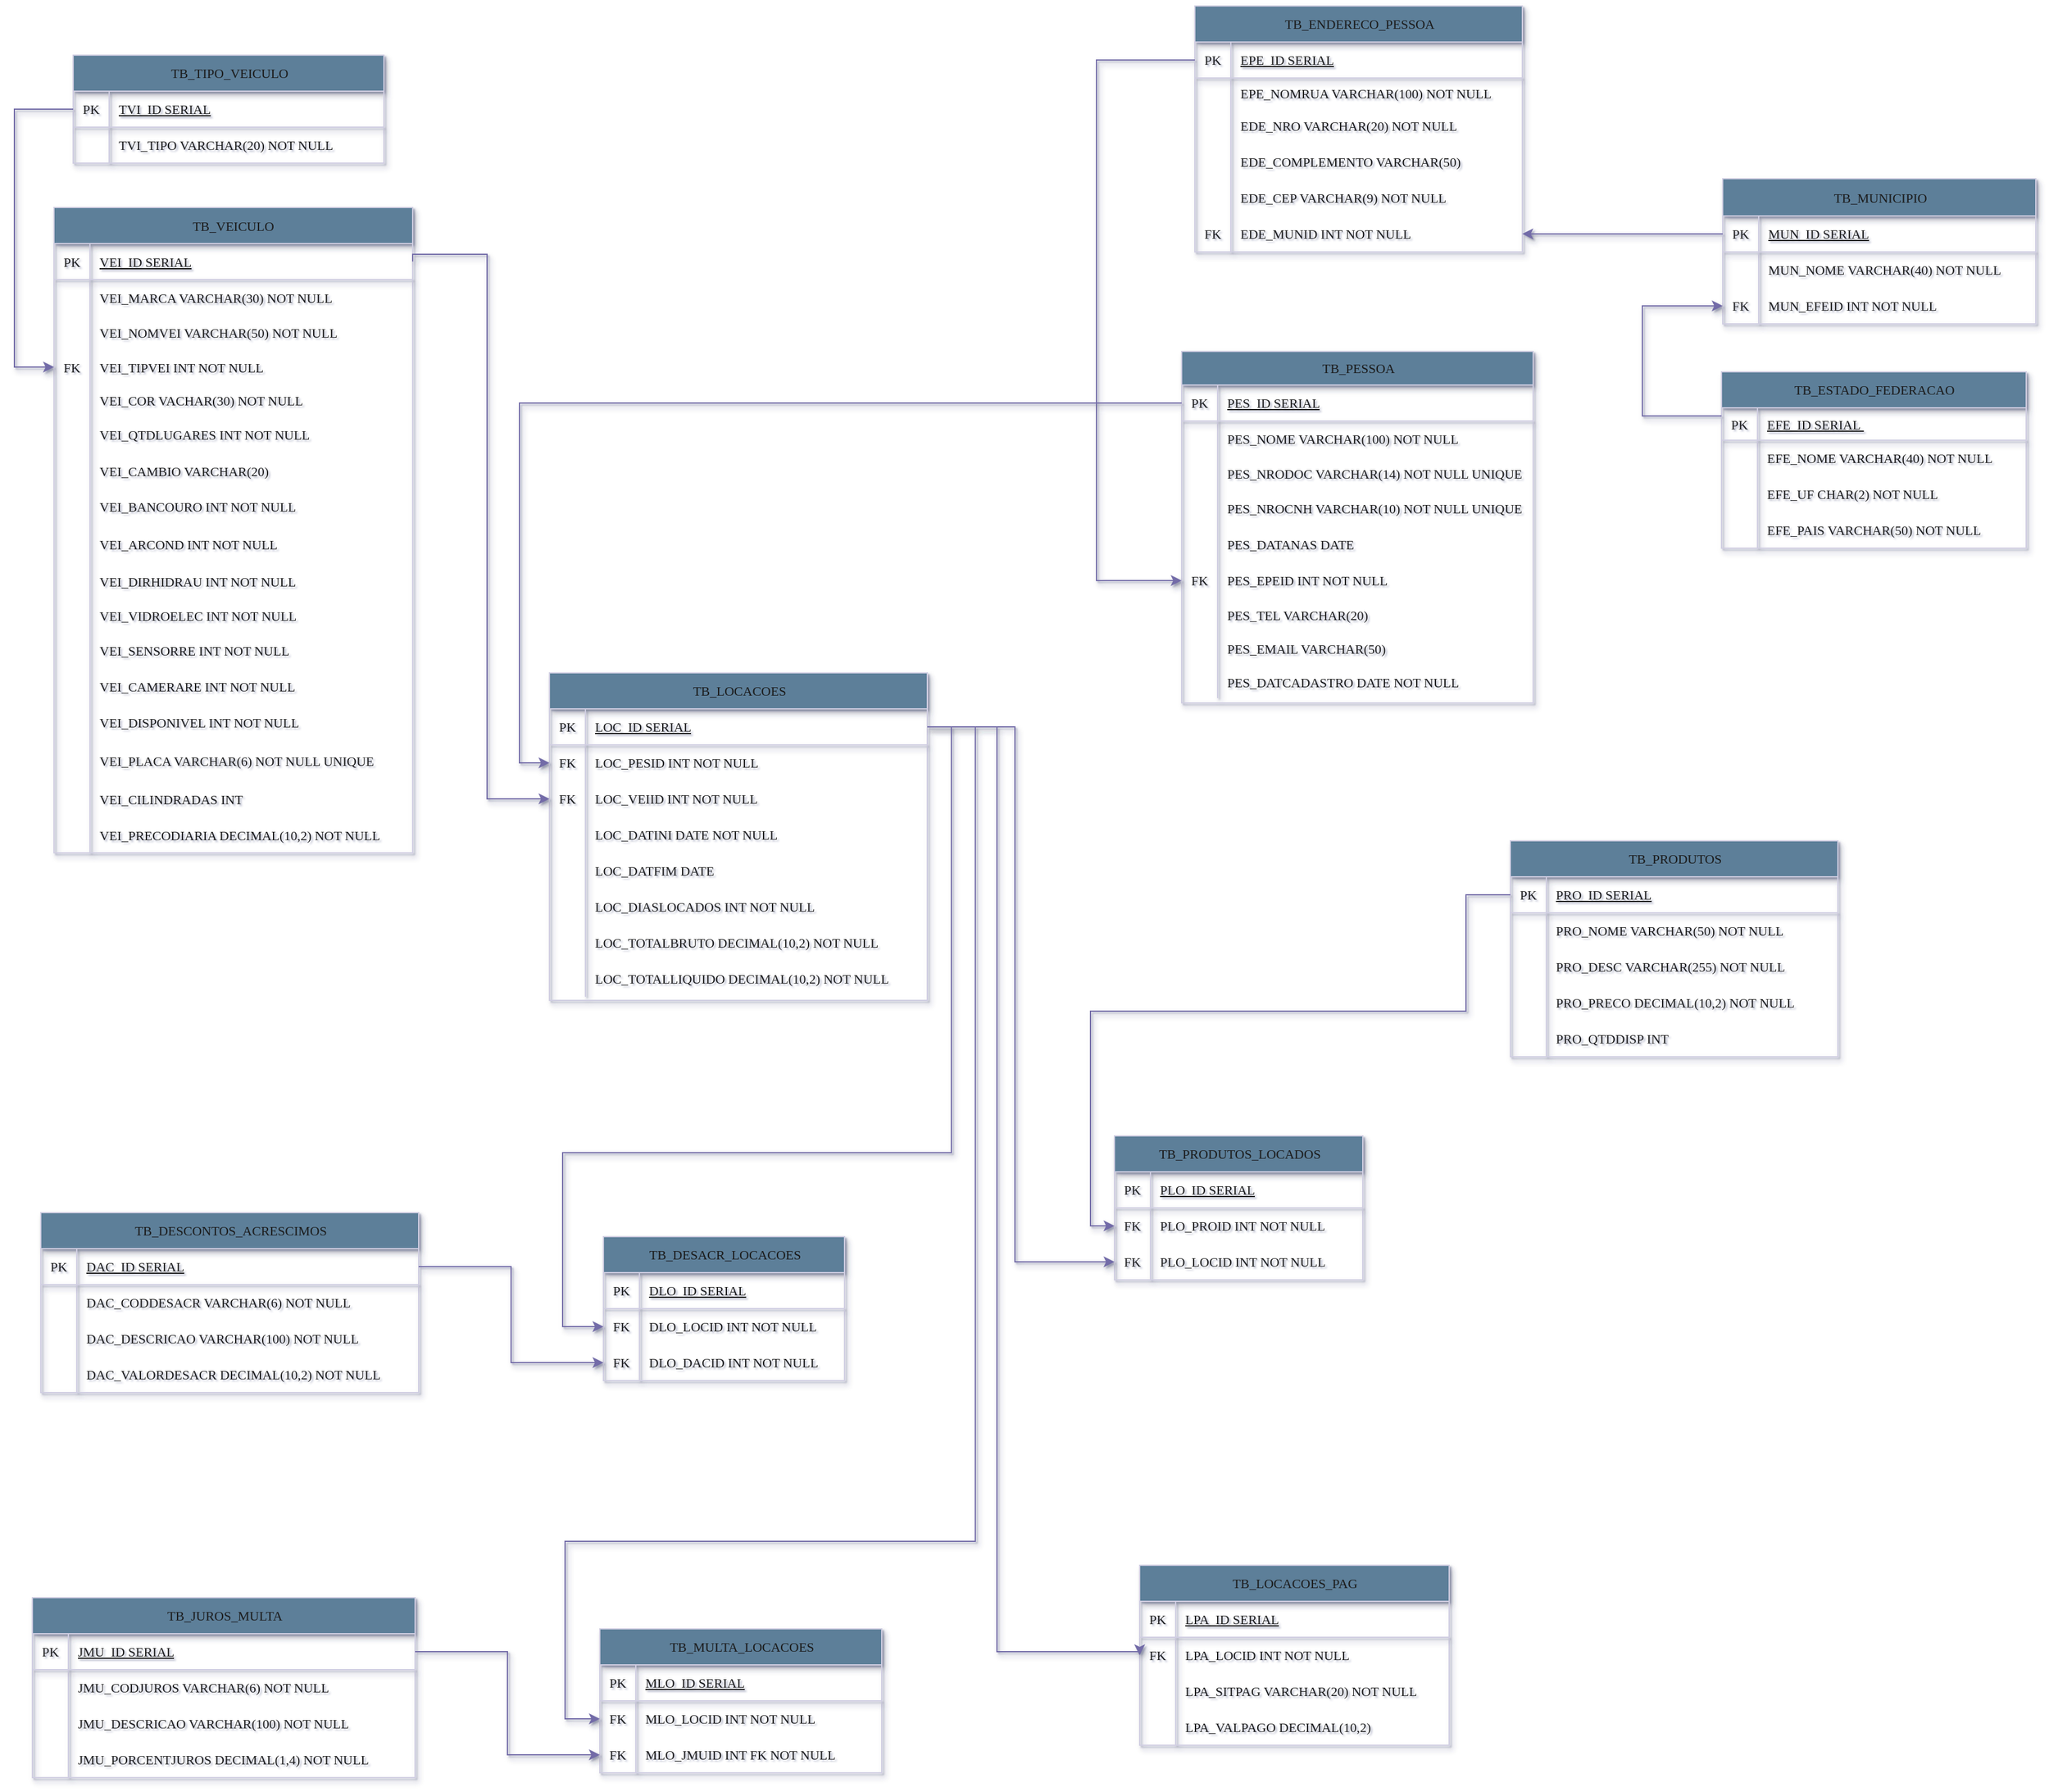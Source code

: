 <mxfile version="21.8.2" type="device">
  <diagram id="R2lEEEUBdFMjLlhIrx00" name="Page-1">
    <mxGraphModel dx="1393" dy="-347" grid="1" gridSize="1" guides="1" tooltips="1" connect="1" arrows="1" fold="1" page="1" pageScale="1" pageWidth="850" pageHeight="1100" math="0" shadow="1" extFonts="Permanent Marker^https://fonts.googleapis.com/css?family=Permanent+Marker">
      <root>
        <mxCell id="0" />
        <mxCell id="1" parent="0" />
        <mxCell id="C-vyLk0tnHw3VtMMgP7b-23" value="TB_VEICULO" style="shape=table;startSize=30;container=1;collapsible=1;childLayout=tableLayout;fixedRows=1;rowLines=0;fontStyle=0;align=center;resizeLast=1;fontSize=11;fontFamily=Verdana;shadow=1;labelBackgroundColor=none;fillColor=#5D7F99;strokeColor=#D0CEE2;fontColor=#1A1A1A;" parent="1" vertex="1">
          <mxGeometry x="256" y="1342" width="299" height="538" as="geometry">
            <mxRectangle x="32" y="280" width="103" height="30" as="alternateBounds" />
          </mxGeometry>
        </mxCell>
        <mxCell id="C-vyLk0tnHw3VtMMgP7b-24" value="" style="shape=partialRectangle;collapsible=0;dropTarget=0;pointerEvents=0;fillColor=none;points=[[0,0.5],[1,0.5]];portConstraint=eastwest;top=0;left=0;right=0;bottom=1;fontSize=11;fontFamily=Verdana;shadow=1;labelBackgroundColor=none;strokeColor=#D0CEE2;fontColor=#1A1A1A;fontStyle=0" parent="C-vyLk0tnHw3VtMMgP7b-23" vertex="1">
          <mxGeometry y="30" width="299" height="30" as="geometry" />
        </mxCell>
        <mxCell id="C-vyLk0tnHw3VtMMgP7b-25" value="PK" style="shape=partialRectangle;overflow=hidden;connectable=0;fillColor=none;top=0;left=0;bottom=0;right=0;fontStyle=0;fontSize=11;fontFamily=Verdana;shadow=1;labelBackgroundColor=none;strokeColor=#D0CEE2;fontColor=#1A1A1A;" parent="C-vyLk0tnHw3VtMMgP7b-24" vertex="1">
          <mxGeometry width="30" height="30" as="geometry">
            <mxRectangle width="30" height="30" as="alternateBounds" />
          </mxGeometry>
        </mxCell>
        <mxCell id="C-vyLk0tnHw3VtMMgP7b-26" value="VEI_ID SERIAL" style="shape=partialRectangle;overflow=hidden;connectable=0;fillColor=none;top=0;left=0;bottom=0;right=0;align=left;spacingLeft=6;fontStyle=4;fontSize=11;fontFamily=Verdana;shadow=1;labelBackgroundColor=none;strokeColor=#D0CEE2;fontColor=#1A1A1A;" parent="C-vyLk0tnHw3VtMMgP7b-24" vertex="1">
          <mxGeometry x="30" width="269" height="30" as="geometry">
            <mxRectangle width="269" height="30" as="alternateBounds" />
          </mxGeometry>
        </mxCell>
        <mxCell id="C-vyLk0tnHw3VtMMgP7b-27" value="" style="shape=partialRectangle;collapsible=0;dropTarget=0;pointerEvents=0;fillColor=none;points=[[0,0.5],[1,0.5]];portConstraint=eastwest;top=0;left=0;right=0;bottom=0;fontSize=11;fontFamily=Verdana;shadow=1;labelBackgroundColor=none;strokeColor=#D0CEE2;fontColor=#1A1A1A;fontStyle=0" parent="C-vyLk0tnHw3VtMMgP7b-23" vertex="1">
          <mxGeometry y="60" width="299" height="30" as="geometry" />
        </mxCell>
        <mxCell id="C-vyLk0tnHw3VtMMgP7b-28" value="" style="shape=partialRectangle;overflow=hidden;connectable=0;fillColor=none;top=0;left=0;bottom=0;right=0;fontSize=11;fontFamily=Verdana;shadow=1;labelBackgroundColor=none;strokeColor=#D0CEE2;fontColor=#1A1A1A;fontStyle=0" parent="C-vyLk0tnHw3VtMMgP7b-27" vertex="1">
          <mxGeometry width="30" height="30" as="geometry">
            <mxRectangle width="30" height="30" as="alternateBounds" />
          </mxGeometry>
        </mxCell>
        <mxCell id="C-vyLk0tnHw3VtMMgP7b-29" value="VEI_MARCA VARCHAR(30) NOT NULL" style="shape=partialRectangle;overflow=hidden;connectable=0;fillColor=none;top=0;left=0;bottom=0;right=0;align=left;spacingLeft=6;fontSize=11;fontFamily=Verdana;shadow=1;labelBackgroundColor=none;strokeColor=#D0CEE2;fontColor=#1A1A1A;fontStyle=0" parent="C-vyLk0tnHw3VtMMgP7b-27" vertex="1">
          <mxGeometry x="30" width="269" height="30" as="geometry">
            <mxRectangle width="269" height="30" as="alternateBounds" />
          </mxGeometry>
        </mxCell>
        <mxCell id="KY0VML5P8wNxNONXl5rY-31" value="" style="shape=partialRectangle;collapsible=0;dropTarget=0;pointerEvents=0;fillColor=none;points=[[0,0.5],[1,0.5]];portConstraint=eastwest;top=0;left=0;right=0;bottom=0;fontSize=11;fontFamily=Verdana;shadow=1;labelBackgroundColor=none;strokeColor=#D0CEE2;fontColor=#1A1A1A;fontStyle=0" vertex="1" parent="C-vyLk0tnHw3VtMMgP7b-23">
          <mxGeometry y="90" width="299" height="28" as="geometry" />
        </mxCell>
        <mxCell id="KY0VML5P8wNxNONXl5rY-32" value="" style="shape=partialRectangle;overflow=hidden;connectable=0;fillColor=none;top=0;left=0;bottom=0;right=0;fontSize=11;fontFamily=Verdana;shadow=1;labelBackgroundColor=none;strokeColor=#D0CEE2;fontColor=#1A1A1A;fontStyle=0" vertex="1" parent="KY0VML5P8wNxNONXl5rY-31">
          <mxGeometry width="30" height="28" as="geometry">
            <mxRectangle width="30" height="28" as="alternateBounds" />
          </mxGeometry>
        </mxCell>
        <mxCell id="KY0VML5P8wNxNONXl5rY-33" value="VEI_NOMVEI VARCHAR(50) NOT NULL" style="shape=partialRectangle;overflow=hidden;connectable=0;fillColor=none;top=0;left=0;bottom=0;right=0;align=left;spacingLeft=6;fontSize=11;fontFamily=Verdana;shadow=1;labelBackgroundColor=none;strokeColor=#D0CEE2;fontColor=#1A1A1A;fontStyle=0" vertex="1" parent="KY0VML5P8wNxNONXl5rY-31">
          <mxGeometry x="30" width="269" height="28" as="geometry">
            <mxRectangle width="269" height="28" as="alternateBounds" />
          </mxGeometry>
        </mxCell>
        <mxCell id="KY0VML5P8wNxNONXl5rY-34" value="" style="shape=partialRectangle;collapsible=0;dropTarget=0;pointerEvents=0;fillColor=none;points=[[0,0.5],[1,0.5]];portConstraint=eastwest;top=0;left=0;right=0;bottom=0;fontSize=11;fontFamily=Verdana;shadow=1;labelBackgroundColor=none;strokeColor=#D0CEE2;fontColor=#1A1A1A;fontStyle=0" vertex="1" parent="C-vyLk0tnHw3VtMMgP7b-23">
          <mxGeometry y="118" width="299" height="30" as="geometry" />
        </mxCell>
        <mxCell id="KY0VML5P8wNxNONXl5rY-35" value="FK" style="shape=partialRectangle;overflow=hidden;connectable=0;fillColor=none;top=0;left=0;bottom=0;right=0;fontSize=11;fontFamily=Verdana;shadow=1;labelBackgroundColor=none;strokeColor=#D0CEE2;fontColor=#1A1A1A;fontStyle=0" vertex="1" parent="KY0VML5P8wNxNONXl5rY-34">
          <mxGeometry width="30" height="30" as="geometry">
            <mxRectangle width="30" height="30" as="alternateBounds" />
          </mxGeometry>
        </mxCell>
        <mxCell id="KY0VML5P8wNxNONXl5rY-36" value="VEI_TIPVEI INT NOT NULL" style="shape=partialRectangle;overflow=hidden;connectable=0;fillColor=none;top=0;left=0;bottom=0;right=0;align=left;spacingLeft=6;fontSize=11;fontFamily=Verdana;shadow=1;labelBackgroundColor=none;strokeColor=#D0CEE2;fontColor=#1A1A1A;fontStyle=0" vertex="1" parent="KY0VML5P8wNxNONXl5rY-34">
          <mxGeometry x="30" width="269" height="30" as="geometry">
            <mxRectangle width="269" height="30" as="alternateBounds" />
          </mxGeometry>
        </mxCell>
        <mxCell id="KY0VML5P8wNxNONXl5rY-37" value="" style="shape=partialRectangle;collapsible=0;dropTarget=0;pointerEvents=0;fillColor=none;points=[[0,0.5],[1,0.5]];portConstraint=eastwest;top=0;left=0;right=0;bottom=0;fontSize=11;fontFamily=Verdana;shadow=1;labelBackgroundColor=none;strokeColor=#D0CEE2;fontColor=#1A1A1A;fontStyle=0" vertex="1" parent="C-vyLk0tnHw3VtMMgP7b-23">
          <mxGeometry y="148" width="299" height="25" as="geometry" />
        </mxCell>
        <mxCell id="KY0VML5P8wNxNONXl5rY-38" value="" style="shape=partialRectangle;overflow=hidden;connectable=0;fillColor=none;top=0;left=0;bottom=0;right=0;fontSize=11;fontFamily=Verdana;shadow=1;labelBackgroundColor=none;strokeColor=#D0CEE2;fontColor=#1A1A1A;fontStyle=0" vertex="1" parent="KY0VML5P8wNxNONXl5rY-37">
          <mxGeometry width="30" height="25" as="geometry">
            <mxRectangle width="30" height="25" as="alternateBounds" />
          </mxGeometry>
        </mxCell>
        <mxCell id="KY0VML5P8wNxNONXl5rY-39" value="VEI_COR VACHAR(30) NOT NULL" style="shape=partialRectangle;overflow=hidden;connectable=0;fillColor=none;top=0;left=0;bottom=0;right=0;align=left;spacingLeft=6;fontSize=11;fontFamily=Verdana;shadow=1;labelBackgroundColor=none;strokeColor=#D0CEE2;fontColor=#1A1A1A;fontStyle=0" vertex="1" parent="KY0VML5P8wNxNONXl5rY-37">
          <mxGeometry x="30" width="269" height="25" as="geometry">
            <mxRectangle width="269" height="25" as="alternateBounds" />
          </mxGeometry>
        </mxCell>
        <mxCell id="KY0VML5P8wNxNONXl5rY-40" value="" style="shape=partialRectangle;collapsible=0;dropTarget=0;pointerEvents=0;fillColor=none;points=[[0,0.5],[1,0.5]];portConstraint=eastwest;top=0;left=0;right=0;bottom=0;fontSize=11;fontFamily=Verdana;shadow=1;labelBackgroundColor=none;strokeColor=#D0CEE2;fontColor=#1A1A1A;fontStyle=0" vertex="1" parent="C-vyLk0tnHw3VtMMgP7b-23">
          <mxGeometry y="173" width="299" height="32" as="geometry" />
        </mxCell>
        <mxCell id="KY0VML5P8wNxNONXl5rY-41" value="" style="shape=partialRectangle;overflow=hidden;connectable=0;fillColor=none;top=0;left=0;bottom=0;right=0;fontSize=11;fontFamily=Verdana;shadow=1;labelBackgroundColor=none;strokeColor=#D0CEE2;fontColor=#1A1A1A;fontStyle=0" vertex="1" parent="KY0VML5P8wNxNONXl5rY-40">
          <mxGeometry width="30" height="32" as="geometry">
            <mxRectangle width="30" height="32" as="alternateBounds" />
          </mxGeometry>
        </mxCell>
        <mxCell id="KY0VML5P8wNxNONXl5rY-42" value="VEI_QTDLUGARES INT NOT NULL" style="shape=partialRectangle;overflow=hidden;connectable=0;fillColor=none;top=0;left=0;bottom=0;right=0;align=left;spacingLeft=6;fontSize=11;fontFamily=Verdana;shadow=1;labelBackgroundColor=none;strokeColor=#D0CEE2;fontColor=#1A1A1A;fontStyle=0" vertex="1" parent="KY0VML5P8wNxNONXl5rY-40">
          <mxGeometry x="30" width="269" height="32" as="geometry">
            <mxRectangle width="269" height="32" as="alternateBounds" />
          </mxGeometry>
        </mxCell>
        <mxCell id="KY0VML5P8wNxNONXl5rY-43" value="" style="shape=partialRectangle;collapsible=0;dropTarget=0;pointerEvents=0;fillColor=none;points=[[0,0.5],[1,0.5]];portConstraint=eastwest;top=0;left=0;right=0;bottom=0;fontSize=11;fontFamily=Verdana;shadow=1;labelBackgroundColor=none;strokeColor=#D0CEE2;fontColor=#1A1A1A;fontStyle=0" vertex="1" parent="C-vyLk0tnHw3VtMMgP7b-23">
          <mxGeometry y="205" width="299" height="29" as="geometry" />
        </mxCell>
        <mxCell id="KY0VML5P8wNxNONXl5rY-44" value="" style="shape=partialRectangle;overflow=hidden;connectable=0;fillColor=none;top=0;left=0;bottom=0;right=0;fontSize=11;fontFamily=Verdana;shadow=1;labelBackgroundColor=none;strokeColor=#D0CEE2;fontColor=#1A1A1A;fontStyle=0" vertex="1" parent="KY0VML5P8wNxNONXl5rY-43">
          <mxGeometry width="30" height="29" as="geometry">
            <mxRectangle width="30" height="29" as="alternateBounds" />
          </mxGeometry>
        </mxCell>
        <mxCell id="KY0VML5P8wNxNONXl5rY-45" value="VEI_CAMBIO VARCHAR(20)" style="shape=partialRectangle;overflow=hidden;connectable=0;fillColor=none;top=0;left=0;bottom=0;right=0;align=left;spacingLeft=6;fontSize=11;fontFamily=Verdana;shadow=1;labelBackgroundColor=none;strokeColor=#D0CEE2;fontColor=#1A1A1A;fontStyle=0" vertex="1" parent="KY0VML5P8wNxNONXl5rY-43">
          <mxGeometry x="30" width="269" height="29" as="geometry">
            <mxRectangle width="269" height="29" as="alternateBounds" />
          </mxGeometry>
        </mxCell>
        <mxCell id="KY0VML5P8wNxNONXl5rY-46" value="" style="shape=partialRectangle;collapsible=0;dropTarget=0;pointerEvents=0;fillColor=none;points=[[0,0.5],[1,0.5]];portConstraint=eastwest;top=0;left=0;right=0;bottom=0;fontSize=11;fontFamily=Verdana;shadow=1;labelBackgroundColor=none;strokeColor=#D0CEE2;fontColor=#1A1A1A;fontStyle=0" vertex="1" parent="C-vyLk0tnHw3VtMMgP7b-23">
          <mxGeometry y="234" width="299" height="30" as="geometry" />
        </mxCell>
        <mxCell id="KY0VML5P8wNxNONXl5rY-47" value="" style="shape=partialRectangle;overflow=hidden;connectable=0;fillColor=none;top=0;left=0;bottom=0;right=0;fontSize=11;fontFamily=Verdana;shadow=1;labelBackgroundColor=none;strokeColor=#D0CEE2;fontColor=#1A1A1A;fontStyle=0" vertex="1" parent="KY0VML5P8wNxNONXl5rY-46">
          <mxGeometry width="30" height="30" as="geometry">
            <mxRectangle width="30" height="30" as="alternateBounds" />
          </mxGeometry>
        </mxCell>
        <mxCell id="KY0VML5P8wNxNONXl5rY-48" value="VEI_BANCOURO INT NOT NULL" style="shape=partialRectangle;overflow=hidden;connectable=0;fillColor=none;top=0;left=0;bottom=0;right=0;align=left;spacingLeft=6;fontSize=11;fontFamily=Verdana;shadow=1;labelBackgroundColor=none;strokeColor=#D0CEE2;fontColor=#1A1A1A;fontStyle=0" vertex="1" parent="KY0VML5P8wNxNONXl5rY-46">
          <mxGeometry x="30" width="269" height="30" as="geometry">
            <mxRectangle width="269" height="30" as="alternateBounds" />
          </mxGeometry>
        </mxCell>
        <mxCell id="KY0VML5P8wNxNONXl5rY-49" value="" style="shape=partialRectangle;collapsible=0;dropTarget=0;pointerEvents=0;fillColor=none;points=[[0,0.5],[1,0.5]];portConstraint=eastwest;top=0;left=0;right=0;bottom=0;fontSize=11;fontFamily=Verdana;shadow=1;labelBackgroundColor=none;strokeColor=#D0CEE2;fontColor=#1A1A1A;fontStyle=0" vertex="1" parent="C-vyLk0tnHw3VtMMgP7b-23">
          <mxGeometry y="264" width="299" height="33" as="geometry" />
        </mxCell>
        <mxCell id="KY0VML5P8wNxNONXl5rY-50" value="" style="shape=partialRectangle;overflow=hidden;connectable=0;fillColor=none;top=0;left=0;bottom=0;right=0;fontSize=11;fontFamily=Verdana;shadow=1;labelBackgroundColor=none;strokeColor=#D0CEE2;fontColor=#1A1A1A;fontStyle=0" vertex="1" parent="KY0VML5P8wNxNONXl5rY-49">
          <mxGeometry width="30" height="33" as="geometry">
            <mxRectangle width="30" height="33" as="alternateBounds" />
          </mxGeometry>
        </mxCell>
        <mxCell id="KY0VML5P8wNxNONXl5rY-51" value="VEI_ARCOND INT NOT NULL" style="shape=partialRectangle;overflow=hidden;connectable=0;fillColor=none;top=0;left=0;bottom=0;right=0;align=left;spacingLeft=6;fontSize=11;fontFamily=Verdana;shadow=1;labelBackgroundColor=none;strokeColor=#D0CEE2;fontColor=#1A1A1A;fontStyle=0" vertex="1" parent="KY0VML5P8wNxNONXl5rY-49">
          <mxGeometry x="30" width="269" height="33" as="geometry">
            <mxRectangle width="269" height="33" as="alternateBounds" />
          </mxGeometry>
        </mxCell>
        <mxCell id="KY0VML5P8wNxNONXl5rY-52" value="" style="shape=partialRectangle;collapsible=0;dropTarget=0;pointerEvents=0;fillColor=none;points=[[0,0.5],[1,0.5]];portConstraint=eastwest;top=0;left=0;right=0;bottom=0;fontSize=11;fontFamily=Verdana;shadow=1;labelBackgroundColor=none;strokeColor=#D0CEE2;fontColor=#1A1A1A;fontStyle=0" vertex="1" parent="C-vyLk0tnHw3VtMMgP7b-23">
          <mxGeometry y="297" width="299" height="29" as="geometry" />
        </mxCell>
        <mxCell id="KY0VML5P8wNxNONXl5rY-53" value="" style="shape=partialRectangle;overflow=hidden;connectable=0;fillColor=none;top=0;left=0;bottom=0;right=0;fontSize=11;fontFamily=Verdana;shadow=1;labelBackgroundColor=none;strokeColor=#D0CEE2;fontColor=#1A1A1A;fontStyle=0" vertex="1" parent="KY0VML5P8wNxNONXl5rY-52">
          <mxGeometry width="30" height="29" as="geometry">
            <mxRectangle width="30" height="29" as="alternateBounds" />
          </mxGeometry>
        </mxCell>
        <mxCell id="KY0VML5P8wNxNONXl5rY-54" value="VEI_DIRHIDRAU INT NOT NULL" style="shape=partialRectangle;overflow=hidden;connectable=0;fillColor=none;top=0;left=0;bottom=0;right=0;align=left;spacingLeft=6;fontSize=11;fontFamily=Verdana;shadow=1;labelBackgroundColor=none;strokeColor=#D0CEE2;fontColor=#1A1A1A;fontStyle=0" vertex="1" parent="KY0VML5P8wNxNONXl5rY-52">
          <mxGeometry x="30" width="269" height="29" as="geometry">
            <mxRectangle width="269" height="29" as="alternateBounds" />
          </mxGeometry>
        </mxCell>
        <mxCell id="KY0VML5P8wNxNONXl5rY-55" value="" style="shape=partialRectangle;collapsible=0;dropTarget=0;pointerEvents=0;fillColor=none;points=[[0,0.5],[1,0.5]];portConstraint=eastwest;top=0;left=0;right=0;bottom=0;fontSize=11;fontFamily=Verdana;shadow=1;labelBackgroundColor=none;strokeColor=#D0CEE2;fontColor=#1A1A1A;fontStyle=0" vertex="1" parent="C-vyLk0tnHw3VtMMgP7b-23">
          <mxGeometry y="326" width="299" height="28" as="geometry" />
        </mxCell>
        <mxCell id="KY0VML5P8wNxNONXl5rY-56" value="" style="shape=partialRectangle;overflow=hidden;connectable=0;fillColor=none;top=0;left=0;bottom=0;right=0;fontSize=11;fontFamily=Verdana;shadow=1;labelBackgroundColor=none;strokeColor=#D0CEE2;fontColor=#1A1A1A;fontStyle=0" vertex="1" parent="KY0VML5P8wNxNONXl5rY-55">
          <mxGeometry width="30" height="28" as="geometry">
            <mxRectangle width="30" height="28" as="alternateBounds" />
          </mxGeometry>
        </mxCell>
        <mxCell id="KY0VML5P8wNxNONXl5rY-57" value="VEI_VIDROELEC INT NOT NULL" style="shape=partialRectangle;overflow=hidden;connectable=0;fillColor=none;top=0;left=0;bottom=0;right=0;align=left;spacingLeft=6;fontSize=11;fontFamily=Verdana;shadow=1;labelBackgroundColor=none;strokeColor=#D0CEE2;fontColor=#1A1A1A;fontStyle=0" vertex="1" parent="KY0VML5P8wNxNONXl5rY-55">
          <mxGeometry x="30" width="269" height="28" as="geometry">
            <mxRectangle width="269" height="28" as="alternateBounds" />
          </mxGeometry>
        </mxCell>
        <mxCell id="KY0VML5P8wNxNONXl5rY-58" value="" style="shape=partialRectangle;collapsible=0;dropTarget=0;pointerEvents=0;fillColor=none;points=[[0,0.5],[1,0.5]];portConstraint=eastwest;top=0;left=0;right=0;bottom=0;fontSize=11;fontFamily=Verdana;shadow=1;labelBackgroundColor=none;strokeColor=#D0CEE2;fontColor=#1A1A1A;fontStyle=0" vertex="1" parent="C-vyLk0tnHw3VtMMgP7b-23">
          <mxGeometry y="354" width="299" height="30" as="geometry" />
        </mxCell>
        <mxCell id="KY0VML5P8wNxNONXl5rY-59" value="" style="shape=partialRectangle;overflow=hidden;connectable=0;fillColor=none;top=0;left=0;bottom=0;right=0;fontSize=11;fontFamily=Verdana;shadow=1;labelBackgroundColor=none;strokeColor=#D0CEE2;fontColor=#1A1A1A;fontStyle=0" vertex="1" parent="KY0VML5P8wNxNONXl5rY-58">
          <mxGeometry width="30" height="30" as="geometry">
            <mxRectangle width="30" height="30" as="alternateBounds" />
          </mxGeometry>
        </mxCell>
        <mxCell id="KY0VML5P8wNxNONXl5rY-60" value="VEI_SENSORRE INT NOT NULL" style="shape=partialRectangle;overflow=hidden;connectable=0;fillColor=none;top=0;left=0;bottom=0;right=0;align=left;spacingLeft=6;fontSize=11;fontFamily=Verdana;shadow=1;labelBackgroundColor=none;strokeColor=#D0CEE2;fontColor=#1A1A1A;fontStyle=0" vertex="1" parent="KY0VML5P8wNxNONXl5rY-58">
          <mxGeometry x="30" width="269" height="30" as="geometry">
            <mxRectangle width="269" height="30" as="alternateBounds" />
          </mxGeometry>
        </mxCell>
        <mxCell id="KY0VML5P8wNxNONXl5rY-61" value="" style="shape=partialRectangle;collapsible=0;dropTarget=0;pointerEvents=0;fillColor=none;points=[[0,0.5],[1,0.5]];portConstraint=eastwest;top=0;left=0;right=0;bottom=0;fontSize=11;fontFamily=Verdana;shadow=1;labelBackgroundColor=none;strokeColor=#D0CEE2;fontColor=#1A1A1A;fontStyle=0" vertex="1" parent="C-vyLk0tnHw3VtMMgP7b-23">
          <mxGeometry y="384" width="299" height="30" as="geometry" />
        </mxCell>
        <mxCell id="KY0VML5P8wNxNONXl5rY-62" value="" style="shape=partialRectangle;overflow=hidden;connectable=0;fillColor=none;top=0;left=0;bottom=0;right=0;fontSize=11;fontFamily=Verdana;shadow=1;labelBackgroundColor=none;strokeColor=#D0CEE2;fontColor=#1A1A1A;fontStyle=0" vertex="1" parent="KY0VML5P8wNxNONXl5rY-61">
          <mxGeometry width="30" height="30" as="geometry">
            <mxRectangle width="30" height="30" as="alternateBounds" />
          </mxGeometry>
        </mxCell>
        <mxCell id="KY0VML5P8wNxNONXl5rY-63" value="VEI_CAMERARE INT NOT NULL" style="shape=partialRectangle;overflow=hidden;connectable=0;fillColor=none;top=0;left=0;bottom=0;right=0;align=left;spacingLeft=6;fontSize=11;fontFamily=Verdana;shadow=1;labelBackgroundColor=none;strokeColor=#D0CEE2;fontColor=#1A1A1A;fontStyle=0" vertex="1" parent="KY0VML5P8wNxNONXl5rY-61">
          <mxGeometry x="30" width="269" height="30" as="geometry">
            <mxRectangle width="269" height="30" as="alternateBounds" />
          </mxGeometry>
        </mxCell>
        <mxCell id="KY0VML5P8wNxNONXl5rY-64" value="" style="shape=partialRectangle;collapsible=0;dropTarget=0;pointerEvents=0;fillColor=none;points=[[0,0.5],[1,0.5]];portConstraint=eastwest;top=0;left=0;right=0;bottom=0;fontSize=11;fontFamily=Verdana;shadow=1;labelBackgroundColor=none;strokeColor=#D0CEE2;fontColor=#1A1A1A;fontStyle=0" vertex="1" parent="C-vyLk0tnHw3VtMMgP7b-23">
          <mxGeometry y="414" width="299" height="30" as="geometry" />
        </mxCell>
        <mxCell id="KY0VML5P8wNxNONXl5rY-65" value="" style="shape=partialRectangle;overflow=hidden;connectable=0;fillColor=none;top=0;left=0;bottom=0;right=0;fontSize=11;fontFamily=Verdana;shadow=1;labelBackgroundColor=none;strokeColor=#D0CEE2;fontColor=#1A1A1A;fontStyle=0" vertex="1" parent="KY0VML5P8wNxNONXl5rY-64">
          <mxGeometry width="30" height="30" as="geometry">
            <mxRectangle width="30" height="30" as="alternateBounds" />
          </mxGeometry>
        </mxCell>
        <mxCell id="KY0VML5P8wNxNONXl5rY-66" value="VEI_DISPONIVEL INT NOT NULL" style="shape=partialRectangle;overflow=hidden;connectable=0;fillColor=none;top=0;left=0;bottom=0;right=0;align=left;spacingLeft=6;fontSize=11;fontFamily=Verdana;shadow=1;labelBackgroundColor=none;strokeColor=#D0CEE2;fontColor=#1A1A1A;fontStyle=0" vertex="1" parent="KY0VML5P8wNxNONXl5rY-64">
          <mxGeometry x="30" width="269" height="30" as="geometry">
            <mxRectangle width="269" height="30" as="alternateBounds" />
          </mxGeometry>
        </mxCell>
        <mxCell id="KY0VML5P8wNxNONXl5rY-67" value="" style="shape=partialRectangle;collapsible=0;dropTarget=0;pointerEvents=0;fillColor=none;points=[[0,0.5],[1,0.5]];portConstraint=eastwest;top=0;left=0;right=0;bottom=0;fontSize=11;fontFamily=Verdana;shadow=1;labelBackgroundColor=none;strokeColor=#D0CEE2;fontColor=#1A1A1A;fontStyle=0" vertex="1" parent="C-vyLk0tnHw3VtMMgP7b-23">
          <mxGeometry y="444" width="299" height="34" as="geometry" />
        </mxCell>
        <mxCell id="KY0VML5P8wNxNONXl5rY-68" value="" style="shape=partialRectangle;overflow=hidden;connectable=0;fillColor=none;top=0;left=0;bottom=0;right=0;fontSize=11;fontFamily=Verdana;shadow=1;labelBackgroundColor=none;strokeColor=#D0CEE2;fontColor=#1A1A1A;fontStyle=0" vertex="1" parent="KY0VML5P8wNxNONXl5rY-67">
          <mxGeometry width="30" height="34" as="geometry">
            <mxRectangle width="30" height="34" as="alternateBounds" />
          </mxGeometry>
        </mxCell>
        <mxCell id="KY0VML5P8wNxNONXl5rY-69" value="VEI_PLACA VARCHAR(6) NOT NULL UNIQUE" style="shape=partialRectangle;overflow=hidden;connectable=0;fillColor=none;top=0;left=0;bottom=0;right=0;align=left;spacingLeft=6;fontSize=11;fontFamily=Verdana;shadow=1;labelBackgroundColor=none;strokeColor=#D0CEE2;fontColor=#1A1A1A;fontStyle=0" vertex="1" parent="KY0VML5P8wNxNONXl5rY-67">
          <mxGeometry x="30" width="269" height="34" as="geometry">
            <mxRectangle width="269" height="34" as="alternateBounds" />
          </mxGeometry>
        </mxCell>
        <mxCell id="KY0VML5P8wNxNONXl5rY-70" value="" style="shape=partialRectangle;collapsible=0;dropTarget=0;pointerEvents=0;fillColor=none;points=[[0,0.5],[1,0.5]];portConstraint=eastwest;top=0;left=0;right=0;bottom=0;fontSize=11;fontFamily=Verdana;shadow=1;labelBackgroundColor=none;strokeColor=#D0CEE2;fontColor=#1A1A1A;fontStyle=0" vertex="1" parent="C-vyLk0tnHw3VtMMgP7b-23">
          <mxGeometry y="478" width="299" height="30" as="geometry" />
        </mxCell>
        <mxCell id="KY0VML5P8wNxNONXl5rY-71" value="" style="shape=partialRectangle;overflow=hidden;connectable=0;fillColor=none;top=0;left=0;bottom=0;right=0;fontSize=11;fontFamily=Verdana;shadow=1;labelBackgroundColor=none;strokeColor=#D0CEE2;fontColor=#1A1A1A;fontStyle=0" vertex="1" parent="KY0VML5P8wNxNONXl5rY-70">
          <mxGeometry width="30" height="30" as="geometry">
            <mxRectangle width="30" height="30" as="alternateBounds" />
          </mxGeometry>
        </mxCell>
        <mxCell id="KY0VML5P8wNxNONXl5rY-72" value="VEI_CILINDRADAS INT" style="shape=partialRectangle;overflow=hidden;connectable=0;fillColor=none;top=0;left=0;bottom=0;right=0;align=left;spacingLeft=6;fontSize=11;fontFamily=Verdana;shadow=1;labelBackgroundColor=none;strokeColor=#D0CEE2;fontColor=#1A1A1A;fontStyle=0" vertex="1" parent="KY0VML5P8wNxNONXl5rY-70">
          <mxGeometry x="30" width="269" height="30" as="geometry">
            <mxRectangle width="269" height="30" as="alternateBounds" />
          </mxGeometry>
        </mxCell>
        <mxCell id="KY0VML5P8wNxNONXl5rY-73" value="" style="shape=partialRectangle;collapsible=0;dropTarget=0;pointerEvents=0;fillColor=none;points=[[0,0.5],[1,0.5]];portConstraint=eastwest;top=0;left=0;right=0;bottom=0;fontSize=11;fontFamily=Verdana;shadow=1;labelBackgroundColor=none;strokeColor=#D0CEE2;fontColor=#1A1A1A;fontStyle=0" vertex="1" parent="C-vyLk0tnHw3VtMMgP7b-23">
          <mxGeometry y="508" width="299" height="30" as="geometry" />
        </mxCell>
        <mxCell id="KY0VML5P8wNxNONXl5rY-74" value="" style="shape=partialRectangle;overflow=hidden;connectable=0;fillColor=none;top=0;left=0;bottom=0;right=0;fontSize=11;fontFamily=Verdana;shadow=1;labelBackgroundColor=none;strokeColor=#D0CEE2;fontColor=#1A1A1A;fontStyle=0" vertex="1" parent="KY0VML5P8wNxNONXl5rY-73">
          <mxGeometry width="30" height="30" as="geometry">
            <mxRectangle width="30" height="30" as="alternateBounds" />
          </mxGeometry>
        </mxCell>
        <mxCell id="KY0VML5P8wNxNONXl5rY-75" value="VEI_PRECODIARIA DECIMAL(10,2) NOT NULL" style="shape=partialRectangle;overflow=hidden;connectable=0;fillColor=none;top=0;left=0;bottom=0;right=0;align=left;spacingLeft=6;fontSize=11;fontFamily=Verdana;shadow=1;labelBackgroundColor=none;strokeColor=#D0CEE2;fontColor=#1A1A1A;fontStyle=0" vertex="1" parent="KY0VML5P8wNxNONXl5rY-73">
          <mxGeometry x="30" width="269" height="30" as="geometry">
            <mxRectangle width="269" height="30" as="alternateBounds" />
          </mxGeometry>
        </mxCell>
        <mxCell id="KY0VML5P8wNxNONXl5rY-76" value="TB_TIPO_VEICULO" style="shape=table;startSize=30;container=1;collapsible=1;childLayout=tableLayout;fixedRows=1;rowLines=0;fontStyle=0;align=center;resizeLast=1;html=1;verticalAlign=middle;fontFamily=Verdana;fontSize=11;shadow=1;labelBackgroundColor=none;fillColor=#5D7F99;strokeColor=#D0CEE2;fontColor=#1A1A1A;" vertex="1" parent="1">
          <mxGeometry x="272" y="1215" width="259.0" height="90" as="geometry" />
        </mxCell>
        <mxCell id="KY0VML5P8wNxNONXl5rY-77" value="" style="shape=tableRow;horizontal=0;startSize=0;swimlaneHead=0;swimlaneBody=0;fillColor=none;collapsible=0;dropTarget=0;points=[[0,0.5],[1,0.5]];portConstraint=eastwest;top=0;left=0;right=0;bottom=1;fontFamily=Verdana;fontSize=11;shadow=1;labelBackgroundColor=none;strokeColor=#D0CEE2;fontColor=#1A1A1A;fontStyle=0" vertex="1" parent="KY0VML5P8wNxNONXl5rY-76">
          <mxGeometry y="30" width="259.0" height="30" as="geometry" />
        </mxCell>
        <mxCell id="KY0VML5P8wNxNONXl5rY-78" value="PK" style="shape=partialRectangle;connectable=0;fillColor=none;top=0;left=0;bottom=0;right=0;fontStyle=0;overflow=hidden;whiteSpace=wrap;html=1;fontFamily=Verdana;fontSize=11;shadow=1;labelBackgroundColor=none;strokeColor=#D0CEE2;fontColor=#1A1A1A;" vertex="1" parent="KY0VML5P8wNxNONXl5rY-77">
          <mxGeometry width="30" height="30" as="geometry">
            <mxRectangle width="30" height="30" as="alternateBounds" />
          </mxGeometry>
        </mxCell>
        <mxCell id="KY0VML5P8wNxNONXl5rY-79" value="TVI_ID SERIAL" style="shape=partialRectangle;connectable=0;fillColor=none;top=0;left=0;bottom=0;right=0;align=left;spacingLeft=6;fontStyle=4;overflow=hidden;whiteSpace=wrap;html=1;fontSize=11;fontFamily=Verdana;shadow=1;labelBackgroundColor=none;strokeColor=#D0CEE2;fontColor=#1A1A1A;" vertex="1" parent="KY0VML5P8wNxNONXl5rY-77">
          <mxGeometry x="30" width="229.0" height="30" as="geometry">
            <mxRectangle width="229.0" height="30" as="alternateBounds" />
          </mxGeometry>
        </mxCell>
        <mxCell id="KY0VML5P8wNxNONXl5rY-80" value="" style="shape=tableRow;horizontal=0;startSize=0;swimlaneHead=0;swimlaneBody=0;fillColor=none;collapsible=0;dropTarget=0;points=[[0,0.5],[1,0.5]];portConstraint=eastwest;top=0;left=0;right=0;bottom=0;fontFamily=Verdana;fontSize=11;shadow=1;labelBackgroundColor=none;strokeColor=#D0CEE2;fontColor=#1A1A1A;fontStyle=0" vertex="1" parent="KY0VML5P8wNxNONXl5rY-76">
          <mxGeometry y="60" width="259.0" height="30" as="geometry" />
        </mxCell>
        <mxCell id="KY0VML5P8wNxNONXl5rY-81" value="" style="shape=partialRectangle;connectable=0;fillColor=none;top=0;left=0;bottom=0;right=0;editable=1;overflow=hidden;whiteSpace=wrap;html=1;fontFamily=Verdana;fontSize=11;shadow=1;labelBackgroundColor=none;strokeColor=#D0CEE2;fontColor=#1A1A1A;fontStyle=0" vertex="1" parent="KY0VML5P8wNxNONXl5rY-80">
          <mxGeometry width="30" height="30" as="geometry">
            <mxRectangle width="30" height="30" as="alternateBounds" />
          </mxGeometry>
        </mxCell>
        <mxCell id="KY0VML5P8wNxNONXl5rY-82" value="TVI_TIPO VARCHAR(20) NOT NULL" style="shape=partialRectangle;connectable=0;fillColor=none;top=0;left=0;bottom=0;right=0;align=left;spacingLeft=6;overflow=hidden;whiteSpace=wrap;html=1;fontSize=11;fontFamily=Verdana;shadow=1;labelBackgroundColor=none;strokeColor=#D0CEE2;fontColor=#1A1A1A;fontStyle=0" vertex="1" parent="KY0VML5P8wNxNONXl5rY-80">
          <mxGeometry x="30" width="229.0" height="30" as="geometry">
            <mxRectangle width="229.0" height="30" as="alternateBounds" />
          </mxGeometry>
        </mxCell>
        <mxCell id="KY0VML5P8wNxNONXl5rY-89" value="TB_PESSOA" style="shape=table;startSize=28;container=1;collapsible=1;childLayout=tableLayout;fixedRows=1;rowLines=0;fontStyle=0;align=center;resizeLast=1;html=1;fontSize=11;fontFamily=Verdana;shadow=1;labelBackgroundColor=none;fillColor=#5D7F99;strokeColor=#D0CEE2;fontColor=#1A1A1A;" vertex="1" parent="1">
          <mxGeometry x="1196" y="1462" width="293" height="293" as="geometry" />
        </mxCell>
        <mxCell id="KY0VML5P8wNxNONXl5rY-90" value="" style="shape=tableRow;horizontal=0;startSize=0;swimlaneHead=0;swimlaneBody=0;fillColor=none;collapsible=0;dropTarget=0;points=[[0,0.5],[1,0.5]];portConstraint=eastwest;top=0;left=0;right=0;bottom=1;fontSize=11;fontFamily=Verdana;shadow=1;labelBackgroundColor=none;strokeColor=#D0CEE2;fontColor=#1A1A1A;fontStyle=0" vertex="1" parent="KY0VML5P8wNxNONXl5rY-89">
          <mxGeometry y="28" width="293" height="30" as="geometry" />
        </mxCell>
        <mxCell id="KY0VML5P8wNxNONXl5rY-91" value="PK" style="shape=partialRectangle;connectable=0;fillColor=none;top=0;left=0;bottom=0;right=0;fontStyle=0;overflow=hidden;whiteSpace=wrap;html=1;fontSize=11;fontFamily=Verdana;shadow=1;labelBackgroundColor=none;strokeColor=#D0CEE2;fontColor=#1A1A1A;" vertex="1" parent="KY0VML5P8wNxNONXl5rY-90">
          <mxGeometry width="30" height="30" as="geometry">
            <mxRectangle width="30" height="30" as="alternateBounds" />
          </mxGeometry>
        </mxCell>
        <mxCell id="KY0VML5P8wNxNONXl5rY-92" value="PES_ID SERIAL" style="shape=partialRectangle;connectable=0;fillColor=none;top=0;left=0;bottom=0;right=0;align=left;spacingLeft=6;fontStyle=4;overflow=hidden;whiteSpace=wrap;html=1;fontFamily=Verdana;fontSize=11;shadow=1;labelBackgroundColor=none;strokeColor=#D0CEE2;fontColor=#1A1A1A;" vertex="1" parent="KY0VML5P8wNxNONXl5rY-90">
          <mxGeometry x="30" width="263" height="30" as="geometry">
            <mxRectangle width="263" height="30" as="alternateBounds" />
          </mxGeometry>
        </mxCell>
        <mxCell id="KY0VML5P8wNxNONXl5rY-93" value="" style="shape=tableRow;horizontal=0;startSize=0;swimlaneHead=0;swimlaneBody=0;fillColor=none;collapsible=0;dropTarget=0;points=[[0,0.5],[1,0.5]];portConstraint=eastwest;top=0;left=0;right=0;bottom=0;fontSize=11;fontFamily=Verdana;shadow=1;labelBackgroundColor=none;strokeColor=#D0CEE2;fontColor=#1A1A1A;fontStyle=0" vertex="1" parent="KY0VML5P8wNxNONXl5rY-89">
          <mxGeometry y="58" width="293" height="30" as="geometry" />
        </mxCell>
        <mxCell id="KY0VML5P8wNxNONXl5rY-94" value="" style="shape=partialRectangle;connectable=0;fillColor=none;top=0;left=0;bottom=0;right=0;editable=1;overflow=hidden;whiteSpace=wrap;html=1;fontSize=11;fontFamily=Verdana;shadow=1;labelBackgroundColor=none;strokeColor=#D0CEE2;fontColor=#1A1A1A;fontStyle=0" vertex="1" parent="KY0VML5P8wNxNONXl5rY-93">
          <mxGeometry width="30" height="30" as="geometry">
            <mxRectangle width="30" height="30" as="alternateBounds" />
          </mxGeometry>
        </mxCell>
        <mxCell id="KY0VML5P8wNxNONXl5rY-95" value="PES_NOME VARCHAR(100) NOT NULL" style="shape=partialRectangle;connectable=0;fillColor=none;top=0;left=0;bottom=0;right=0;align=left;spacingLeft=6;overflow=hidden;whiteSpace=wrap;html=1;fontSize=11;fontFamily=Verdana;shadow=1;labelBackgroundColor=none;strokeColor=#D0CEE2;fontColor=#1A1A1A;fontStyle=0" vertex="1" parent="KY0VML5P8wNxNONXl5rY-93">
          <mxGeometry x="30" width="263" height="30" as="geometry">
            <mxRectangle width="263" height="30" as="alternateBounds" />
          </mxGeometry>
        </mxCell>
        <mxCell id="KY0VML5P8wNxNONXl5rY-96" value="" style="shape=tableRow;horizontal=0;startSize=0;swimlaneHead=0;swimlaneBody=0;fillColor=none;collapsible=0;dropTarget=0;points=[[0,0.5],[1,0.5]];portConstraint=eastwest;top=0;left=0;right=0;bottom=0;fontSize=11;fontFamily=Verdana;shadow=1;labelBackgroundColor=none;strokeColor=#D0CEE2;fontColor=#1A1A1A;fontStyle=0" vertex="1" parent="KY0VML5P8wNxNONXl5rY-89">
          <mxGeometry y="88" width="293" height="28" as="geometry" />
        </mxCell>
        <mxCell id="KY0VML5P8wNxNONXl5rY-97" value="" style="shape=partialRectangle;connectable=0;fillColor=none;top=0;left=0;bottom=0;right=0;editable=1;overflow=hidden;whiteSpace=wrap;html=1;fontSize=11;fontFamily=Verdana;shadow=1;labelBackgroundColor=none;strokeColor=#D0CEE2;fontColor=#1A1A1A;fontStyle=0" vertex="1" parent="KY0VML5P8wNxNONXl5rY-96">
          <mxGeometry width="30" height="28" as="geometry">
            <mxRectangle width="30" height="28" as="alternateBounds" />
          </mxGeometry>
        </mxCell>
        <mxCell id="KY0VML5P8wNxNONXl5rY-98" value="PES_NRODOC VARCHAR(14) NOT NULL UNIQUE" style="shape=partialRectangle;connectable=0;fillColor=none;top=0;left=0;bottom=0;right=0;align=left;spacingLeft=6;overflow=hidden;whiteSpace=wrap;html=1;fontSize=11;fontFamily=Verdana;shadow=1;labelBackgroundColor=none;strokeColor=#D0CEE2;fontColor=#1A1A1A;fontStyle=0" vertex="1" parent="KY0VML5P8wNxNONXl5rY-96">
          <mxGeometry x="30" width="263" height="28" as="geometry">
            <mxRectangle width="263" height="28" as="alternateBounds" />
          </mxGeometry>
        </mxCell>
        <mxCell id="KY0VML5P8wNxNONXl5rY-99" value="" style="shape=tableRow;horizontal=0;startSize=0;swimlaneHead=0;swimlaneBody=0;fillColor=none;collapsible=0;dropTarget=0;points=[[0,0.5],[1,0.5]];portConstraint=eastwest;top=0;left=0;right=0;bottom=0;fontSize=11;fontFamily=Verdana;shadow=1;labelBackgroundColor=none;strokeColor=#D0CEE2;fontColor=#1A1A1A;fontStyle=0" vertex="1" parent="KY0VML5P8wNxNONXl5rY-89">
          <mxGeometry y="116" width="293" height="30" as="geometry" />
        </mxCell>
        <mxCell id="KY0VML5P8wNxNONXl5rY-100" value="" style="shape=partialRectangle;connectable=0;fillColor=none;top=0;left=0;bottom=0;right=0;editable=1;overflow=hidden;whiteSpace=wrap;html=1;fontSize=11;fontFamily=Verdana;shadow=1;labelBackgroundColor=none;strokeColor=#D0CEE2;fontColor=#1A1A1A;fontStyle=0" vertex="1" parent="KY0VML5P8wNxNONXl5rY-99">
          <mxGeometry width="30" height="30" as="geometry">
            <mxRectangle width="30" height="30" as="alternateBounds" />
          </mxGeometry>
        </mxCell>
        <mxCell id="KY0VML5P8wNxNONXl5rY-101" value="PES_NROCNH VARCHAR(10) NOT NULL UNIQUE" style="shape=partialRectangle;connectable=0;fillColor=none;top=0;left=0;bottom=0;right=0;align=left;spacingLeft=6;overflow=hidden;whiteSpace=wrap;html=1;fontSize=11;fontFamily=Verdana;shadow=1;labelBackgroundColor=none;strokeColor=#D0CEE2;fontColor=#1A1A1A;fontStyle=0" vertex="1" parent="KY0VML5P8wNxNONXl5rY-99">
          <mxGeometry x="30" width="263" height="30" as="geometry">
            <mxRectangle width="263" height="30" as="alternateBounds" />
          </mxGeometry>
        </mxCell>
        <mxCell id="KY0VML5P8wNxNONXl5rY-102" value="" style="shape=tableRow;horizontal=0;startSize=0;swimlaneHead=0;swimlaneBody=0;fillColor=none;collapsible=0;dropTarget=0;points=[[0,0.5],[1,0.5]];portConstraint=eastwest;top=0;left=0;right=0;bottom=0;fontSize=11;fontFamily=Verdana;shadow=1;labelBackgroundColor=none;strokeColor=#D0CEE2;fontColor=#1A1A1A;fontStyle=0" vertex="1" parent="KY0VML5P8wNxNONXl5rY-89">
          <mxGeometry y="146" width="293" height="30" as="geometry" />
        </mxCell>
        <mxCell id="KY0VML5P8wNxNONXl5rY-103" value="" style="shape=partialRectangle;connectable=0;fillColor=none;top=0;left=0;bottom=0;right=0;editable=1;overflow=hidden;whiteSpace=wrap;html=1;fontSize=11;fontFamily=Verdana;shadow=1;labelBackgroundColor=none;strokeColor=#D0CEE2;fontColor=#1A1A1A;fontStyle=0" vertex="1" parent="KY0VML5P8wNxNONXl5rY-102">
          <mxGeometry width="30" height="30" as="geometry">
            <mxRectangle width="30" height="30" as="alternateBounds" />
          </mxGeometry>
        </mxCell>
        <mxCell id="KY0VML5P8wNxNONXl5rY-104" value="PES_DATANAS DATE" style="shape=partialRectangle;connectable=0;fillColor=none;top=0;left=0;bottom=0;right=0;align=left;spacingLeft=6;overflow=hidden;whiteSpace=wrap;html=1;fontSize=11;fontFamily=Verdana;shadow=1;labelBackgroundColor=none;strokeColor=#D0CEE2;fontColor=#1A1A1A;fontStyle=0" vertex="1" parent="KY0VML5P8wNxNONXl5rY-102">
          <mxGeometry x="30" width="263" height="30" as="geometry">
            <mxRectangle width="263" height="30" as="alternateBounds" />
          </mxGeometry>
        </mxCell>
        <mxCell id="KY0VML5P8wNxNONXl5rY-105" value="" style="shape=tableRow;horizontal=0;startSize=0;swimlaneHead=0;swimlaneBody=0;fillColor=none;collapsible=0;dropTarget=0;points=[[0,0.5],[1,0.5]];portConstraint=eastwest;top=0;left=0;right=0;bottom=0;fontSize=11;fontFamily=Verdana;shadow=1;labelBackgroundColor=none;strokeColor=#D0CEE2;fontColor=#1A1A1A;fontStyle=0" vertex="1" parent="KY0VML5P8wNxNONXl5rY-89">
          <mxGeometry y="176" width="293" height="30" as="geometry" />
        </mxCell>
        <mxCell id="KY0VML5P8wNxNONXl5rY-106" value="FK" style="shape=partialRectangle;connectable=0;fillColor=none;top=0;left=0;bottom=0;right=0;editable=1;overflow=hidden;whiteSpace=wrap;html=1;fontSize=11;fontFamily=Verdana;shadow=1;labelBackgroundColor=none;strokeColor=#D0CEE2;fontColor=#1A1A1A;fontStyle=0" vertex="1" parent="KY0VML5P8wNxNONXl5rY-105">
          <mxGeometry width="30" height="30" as="geometry">
            <mxRectangle width="30" height="30" as="alternateBounds" />
          </mxGeometry>
        </mxCell>
        <mxCell id="KY0VML5P8wNxNONXl5rY-107" value="PES_EPEID INT NOT NULL" style="shape=partialRectangle;connectable=0;fillColor=none;top=0;left=0;bottom=0;right=0;align=left;spacingLeft=6;overflow=hidden;whiteSpace=wrap;html=1;fontSize=11;fontFamily=Verdana;shadow=1;labelBackgroundColor=none;strokeColor=#D0CEE2;fontColor=#1A1A1A;fontStyle=0" vertex="1" parent="KY0VML5P8wNxNONXl5rY-105">
          <mxGeometry x="30" width="263" height="30" as="geometry">
            <mxRectangle width="263" height="30" as="alternateBounds" />
          </mxGeometry>
        </mxCell>
        <mxCell id="KY0VML5P8wNxNONXl5rY-108" value="" style="shape=tableRow;horizontal=0;startSize=0;swimlaneHead=0;swimlaneBody=0;fillColor=none;collapsible=0;dropTarget=0;points=[[0,0.5],[1,0.5]];portConstraint=eastwest;top=0;left=0;right=0;bottom=0;fontSize=11;fontFamily=Verdana;shadow=1;labelBackgroundColor=none;strokeColor=#D0CEE2;fontColor=#1A1A1A;fontStyle=0" vertex="1" parent="KY0VML5P8wNxNONXl5rY-89">
          <mxGeometry y="206" width="293" height="27" as="geometry" />
        </mxCell>
        <mxCell id="KY0VML5P8wNxNONXl5rY-109" value="" style="shape=partialRectangle;connectable=0;fillColor=none;top=0;left=0;bottom=0;right=0;editable=1;overflow=hidden;whiteSpace=wrap;html=1;fontSize=11;fontFamily=Verdana;shadow=1;labelBackgroundColor=none;strokeColor=#D0CEE2;fontColor=#1A1A1A;fontStyle=0" vertex="1" parent="KY0VML5P8wNxNONXl5rY-108">
          <mxGeometry width="30" height="27" as="geometry">
            <mxRectangle width="30" height="27" as="alternateBounds" />
          </mxGeometry>
        </mxCell>
        <mxCell id="KY0VML5P8wNxNONXl5rY-110" value="PES_TEL VARCHAR(20)" style="shape=partialRectangle;connectable=0;fillColor=none;top=0;left=0;bottom=0;right=0;align=left;spacingLeft=6;overflow=hidden;whiteSpace=wrap;html=1;fontSize=11;fontFamily=Verdana;shadow=1;labelBackgroundColor=none;strokeColor=#D0CEE2;fontColor=#1A1A1A;fontStyle=0" vertex="1" parent="KY0VML5P8wNxNONXl5rY-108">
          <mxGeometry x="30" width="263" height="27" as="geometry">
            <mxRectangle width="263" height="27" as="alternateBounds" />
          </mxGeometry>
        </mxCell>
        <mxCell id="KY0VML5P8wNxNONXl5rY-111" value="" style="shape=tableRow;horizontal=0;startSize=0;swimlaneHead=0;swimlaneBody=0;fillColor=none;collapsible=0;dropTarget=0;points=[[0,0.5],[1,0.5]];portConstraint=eastwest;top=0;left=0;right=0;bottom=0;fontSize=11;fontFamily=Verdana;shadow=1;labelBackgroundColor=none;strokeColor=#D0CEE2;fontColor=#1A1A1A;fontStyle=0" vertex="1" parent="KY0VML5P8wNxNONXl5rY-89">
          <mxGeometry y="233" width="293" height="30" as="geometry" />
        </mxCell>
        <mxCell id="KY0VML5P8wNxNONXl5rY-112" value="" style="shape=partialRectangle;connectable=0;fillColor=none;top=0;left=0;bottom=0;right=0;editable=1;overflow=hidden;whiteSpace=wrap;html=1;fontSize=11;fontFamily=Verdana;shadow=1;labelBackgroundColor=none;strokeColor=#D0CEE2;fontColor=#1A1A1A;fontStyle=0" vertex="1" parent="KY0VML5P8wNxNONXl5rY-111">
          <mxGeometry width="30" height="30" as="geometry">
            <mxRectangle width="30" height="30" as="alternateBounds" />
          </mxGeometry>
        </mxCell>
        <mxCell id="KY0VML5P8wNxNONXl5rY-113" value="PES_EMAIL VARCHAR(50)" style="shape=partialRectangle;connectable=0;fillColor=none;top=0;left=0;bottom=0;right=0;align=left;spacingLeft=6;overflow=hidden;whiteSpace=wrap;html=1;fontSize=11;fontFamily=Verdana;shadow=1;labelBackgroundColor=none;strokeColor=#D0CEE2;fontColor=#1A1A1A;fontStyle=0" vertex="1" parent="KY0VML5P8wNxNONXl5rY-111">
          <mxGeometry x="30" width="263" height="30" as="geometry">
            <mxRectangle width="263" height="30" as="alternateBounds" />
          </mxGeometry>
        </mxCell>
        <mxCell id="KY0VML5P8wNxNONXl5rY-114" value="" style="shape=tableRow;horizontal=0;startSize=0;swimlaneHead=0;swimlaneBody=0;fillColor=none;collapsible=0;dropTarget=0;points=[[0,0.5],[1,0.5]];portConstraint=eastwest;top=0;left=0;right=0;bottom=0;fontSize=11;fontFamily=Verdana;shadow=1;labelBackgroundColor=none;strokeColor=#D0CEE2;fontColor=#1A1A1A;fontStyle=0" vertex="1" parent="KY0VML5P8wNxNONXl5rY-89">
          <mxGeometry y="263" width="293" height="26" as="geometry" />
        </mxCell>
        <mxCell id="KY0VML5P8wNxNONXl5rY-115" value="" style="shape=partialRectangle;connectable=0;fillColor=none;top=0;left=0;bottom=0;right=0;editable=1;overflow=hidden;whiteSpace=wrap;html=1;fontSize=11;fontFamily=Verdana;shadow=1;labelBackgroundColor=none;strokeColor=#D0CEE2;fontColor=#1A1A1A;fontStyle=0" vertex="1" parent="KY0VML5P8wNxNONXl5rY-114">
          <mxGeometry width="30" height="26" as="geometry">
            <mxRectangle width="30" height="26" as="alternateBounds" />
          </mxGeometry>
        </mxCell>
        <mxCell id="KY0VML5P8wNxNONXl5rY-116" value="PES_DATCADASTRO DATE NOT NULL" style="shape=partialRectangle;connectable=0;fillColor=none;top=0;left=0;bottom=0;right=0;align=left;spacingLeft=6;overflow=hidden;whiteSpace=wrap;html=1;fontSize=11;fontFamily=Verdana;shadow=1;labelBackgroundColor=none;strokeColor=#D0CEE2;fontColor=#1A1A1A;fontStyle=0" vertex="1" parent="KY0VML5P8wNxNONXl5rY-114">
          <mxGeometry x="30" width="263" height="26" as="geometry">
            <mxRectangle width="263" height="26" as="alternateBounds" />
          </mxGeometry>
        </mxCell>
        <mxCell id="KY0VML5P8wNxNONXl5rY-117" value="TB_ENDERECO_PESSOA" style="shape=table;startSize=30;container=1;collapsible=1;childLayout=tableLayout;fixedRows=1;rowLines=0;fontStyle=0;align=center;resizeLast=1;html=1;fontFamily=Verdana;fontSize=11;shadow=1;labelBackgroundColor=none;fillColor=#5D7F99;strokeColor=#D0CEE2;fontColor=#1A1A1A;" vertex="1" parent="1">
          <mxGeometry x="1207" y="1174" width="273" height="205" as="geometry" />
        </mxCell>
        <mxCell id="KY0VML5P8wNxNONXl5rY-118" value="" style="shape=tableRow;horizontal=0;startSize=0;swimlaneHead=0;swimlaneBody=0;fillColor=none;collapsible=0;dropTarget=0;points=[[0,0.5],[1,0.5]];portConstraint=eastwest;top=0;left=0;right=0;bottom=1;fontFamily=Verdana;fontSize=11;shadow=1;labelBackgroundColor=none;strokeColor=#D0CEE2;fontColor=#1A1A1A;fontStyle=0" vertex="1" parent="KY0VML5P8wNxNONXl5rY-117">
          <mxGeometry y="30" width="273" height="30" as="geometry" />
        </mxCell>
        <mxCell id="KY0VML5P8wNxNONXl5rY-119" value="PK" style="shape=partialRectangle;connectable=0;fillColor=none;top=0;left=0;bottom=0;right=0;fontStyle=0;overflow=hidden;whiteSpace=wrap;html=1;fontFamily=Verdana;fontSize=11;shadow=1;labelBackgroundColor=none;strokeColor=#D0CEE2;fontColor=#1A1A1A;" vertex="1" parent="KY0VML5P8wNxNONXl5rY-118">
          <mxGeometry width="30" height="30" as="geometry">
            <mxRectangle width="30" height="30" as="alternateBounds" />
          </mxGeometry>
        </mxCell>
        <mxCell id="KY0VML5P8wNxNONXl5rY-120" value="EPE_ID SERIAL" style="shape=partialRectangle;connectable=0;fillColor=none;top=0;left=0;bottom=0;right=0;align=left;spacingLeft=6;fontStyle=4;overflow=hidden;whiteSpace=wrap;html=1;fontFamily=Verdana;fontSize=11;shadow=1;labelBackgroundColor=none;strokeColor=#D0CEE2;fontColor=#1A1A1A;" vertex="1" parent="KY0VML5P8wNxNONXl5rY-118">
          <mxGeometry x="30" width="243" height="30" as="geometry">
            <mxRectangle width="243" height="30" as="alternateBounds" />
          </mxGeometry>
        </mxCell>
        <mxCell id="KY0VML5P8wNxNONXl5rY-121" value="" style="shape=tableRow;horizontal=0;startSize=0;swimlaneHead=0;swimlaneBody=0;fillColor=none;collapsible=0;dropTarget=0;points=[[0,0.5],[1,0.5]];portConstraint=eastwest;top=0;left=0;right=0;bottom=0;fontSize=11;fontFamily=Verdana;shadow=1;labelBackgroundColor=none;strokeColor=#D0CEE2;fontColor=#1A1A1A;fontStyle=0" vertex="1" parent="KY0VML5P8wNxNONXl5rY-117">
          <mxGeometry y="60" width="273" height="25" as="geometry" />
        </mxCell>
        <mxCell id="KY0VML5P8wNxNONXl5rY-122" value="" style="shape=partialRectangle;connectable=0;fillColor=none;top=0;left=0;bottom=0;right=0;editable=1;overflow=hidden;whiteSpace=wrap;html=1;fontSize=11;fontFamily=Verdana;shadow=1;labelBackgroundColor=none;strokeColor=#D0CEE2;fontColor=#1A1A1A;fontStyle=0" vertex="1" parent="KY0VML5P8wNxNONXl5rY-121">
          <mxGeometry width="30" height="25" as="geometry">
            <mxRectangle width="30" height="25" as="alternateBounds" />
          </mxGeometry>
        </mxCell>
        <mxCell id="KY0VML5P8wNxNONXl5rY-123" value="EPE_NOMRUA VARCHAR(100) NOT NULL" style="shape=partialRectangle;connectable=0;fillColor=none;top=0;left=0;bottom=0;right=0;align=left;spacingLeft=6;overflow=hidden;whiteSpace=wrap;html=1;fontSize=11;fontFamily=Verdana;shadow=1;labelBackgroundColor=none;strokeColor=#D0CEE2;fontColor=#1A1A1A;fontStyle=0" vertex="1" parent="KY0VML5P8wNxNONXl5rY-121">
          <mxGeometry x="30" width="243" height="25" as="geometry">
            <mxRectangle width="243" height="25" as="alternateBounds" />
          </mxGeometry>
        </mxCell>
        <mxCell id="KY0VML5P8wNxNONXl5rY-124" value="" style="shape=tableRow;horizontal=0;startSize=0;swimlaneHead=0;swimlaneBody=0;fillColor=none;collapsible=0;dropTarget=0;points=[[0,0.5],[1,0.5]];portConstraint=eastwest;top=0;left=0;right=0;bottom=0;fontSize=11;fontFamily=Verdana;shadow=1;labelBackgroundColor=none;strokeColor=#D0CEE2;fontColor=#1A1A1A;fontStyle=0" vertex="1" parent="KY0VML5P8wNxNONXl5rY-117">
          <mxGeometry y="85" width="273" height="30" as="geometry" />
        </mxCell>
        <mxCell id="KY0VML5P8wNxNONXl5rY-125" value="" style="shape=partialRectangle;connectable=0;fillColor=none;top=0;left=0;bottom=0;right=0;editable=1;overflow=hidden;whiteSpace=wrap;html=1;fontSize=11;fontFamily=Verdana;shadow=1;labelBackgroundColor=none;strokeColor=#D0CEE2;fontColor=#1A1A1A;fontStyle=0" vertex="1" parent="KY0VML5P8wNxNONXl5rY-124">
          <mxGeometry width="30" height="30" as="geometry">
            <mxRectangle width="30" height="30" as="alternateBounds" />
          </mxGeometry>
        </mxCell>
        <mxCell id="KY0VML5P8wNxNONXl5rY-126" value="EDE_NRO VARCHAR(20) NOT NULL" style="shape=partialRectangle;connectable=0;fillColor=none;top=0;left=0;bottom=0;right=0;align=left;spacingLeft=6;overflow=hidden;whiteSpace=wrap;html=1;fontSize=11;fontFamily=Verdana;shadow=1;labelBackgroundColor=none;strokeColor=#D0CEE2;fontColor=#1A1A1A;fontStyle=0" vertex="1" parent="KY0VML5P8wNxNONXl5rY-124">
          <mxGeometry x="30" width="243" height="30" as="geometry">
            <mxRectangle width="243" height="30" as="alternateBounds" />
          </mxGeometry>
        </mxCell>
        <mxCell id="KY0VML5P8wNxNONXl5rY-127" value="" style="shape=tableRow;horizontal=0;startSize=0;swimlaneHead=0;swimlaneBody=0;fillColor=none;collapsible=0;dropTarget=0;points=[[0,0.5],[1,0.5]];portConstraint=eastwest;top=0;left=0;right=0;bottom=0;fontSize=11;fontFamily=Verdana;shadow=1;labelBackgroundColor=none;strokeColor=#D0CEE2;fontColor=#1A1A1A;fontStyle=0" vertex="1" parent="KY0VML5P8wNxNONXl5rY-117">
          <mxGeometry y="115" width="273" height="30" as="geometry" />
        </mxCell>
        <mxCell id="KY0VML5P8wNxNONXl5rY-128" value="" style="shape=partialRectangle;connectable=0;fillColor=none;top=0;left=0;bottom=0;right=0;editable=1;overflow=hidden;whiteSpace=wrap;html=1;fontSize=11;fontFamily=Verdana;shadow=1;labelBackgroundColor=none;strokeColor=#D0CEE2;fontColor=#1A1A1A;fontStyle=0" vertex="1" parent="KY0VML5P8wNxNONXl5rY-127">
          <mxGeometry width="30" height="30" as="geometry">
            <mxRectangle width="30" height="30" as="alternateBounds" />
          </mxGeometry>
        </mxCell>
        <mxCell id="KY0VML5P8wNxNONXl5rY-129" value="EDE_COMPLEMENTO VARCHAR(50)" style="shape=partialRectangle;connectable=0;fillColor=none;top=0;left=0;bottom=0;right=0;align=left;spacingLeft=6;overflow=hidden;whiteSpace=wrap;html=1;fontSize=11;fontFamily=Verdana;shadow=1;labelBackgroundColor=none;strokeColor=#D0CEE2;fontColor=#1A1A1A;fontStyle=0" vertex="1" parent="KY0VML5P8wNxNONXl5rY-127">
          <mxGeometry x="30" width="243" height="30" as="geometry">
            <mxRectangle width="243" height="30" as="alternateBounds" />
          </mxGeometry>
        </mxCell>
        <mxCell id="KY0VML5P8wNxNONXl5rY-130" value="" style="shape=tableRow;horizontal=0;startSize=0;swimlaneHead=0;swimlaneBody=0;fillColor=none;collapsible=0;dropTarget=0;points=[[0,0.5],[1,0.5]];portConstraint=eastwest;top=0;left=0;right=0;bottom=0;fontSize=11;fontFamily=Verdana;shadow=1;labelBackgroundColor=none;strokeColor=#D0CEE2;fontColor=#1A1A1A;fontStyle=0" vertex="1" parent="KY0VML5P8wNxNONXl5rY-117">
          <mxGeometry y="145" width="273" height="30" as="geometry" />
        </mxCell>
        <mxCell id="KY0VML5P8wNxNONXl5rY-131" value="" style="shape=partialRectangle;connectable=0;fillColor=none;top=0;left=0;bottom=0;right=0;editable=1;overflow=hidden;whiteSpace=wrap;html=1;fontSize=11;fontFamily=Verdana;shadow=1;labelBackgroundColor=none;strokeColor=#D0CEE2;fontColor=#1A1A1A;fontStyle=0" vertex="1" parent="KY0VML5P8wNxNONXl5rY-130">
          <mxGeometry width="30" height="30" as="geometry">
            <mxRectangle width="30" height="30" as="alternateBounds" />
          </mxGeometry>
        </mxCell>
        <mxCell id="KY0VML5P8wNxNONXl5rY-132" value="EDE_CEP VARCHAR(9) NOT NULL" style="shape=partialRectangle;connectable=0;fillColor=none;top=0;left=0;bottom=0;right=0;align=left;spacingLeft=6;overflow=hidden;whiteSpace=wrap;html=1;fontSize=11;fontFamily=Verdana;shadow=1;labelBackgroundColor=none;strokeColor=#D0CEE2;fontColor=#1A1A1A;fontStyle=0" vertex="1" parent="KY0VML5P8wNxNONXl5rY-130">
          <mxGeometry x="30" width="243" height="30" as="geometry">
            <mxRectangle width="243" height="30" as="alternateBounds" />
          </mxGeometry>
        </mxCell>
        <mxCell id="KY0VML5P8wNxNONXl5rY-133" value="" style="shape=tableRow;horizontal=0;startSize=0;swimlaneHead=0;swimlaneBody=0;fillColor=none;collapsible=0;dropTarget=0;points=[[0,0.5],[1,0.5]];portConstraint=eastwest;top=0;left=0;right=0;bottom=0;fontSize=11;fontFamily=Verdana;shadow=1;labelBackgroundColor=none;strokeColor=#D0CEE2;fontColor=#1A1A1A;fontStyle=0" vertex="1" parent="KY0VML5P8wNxNONXl5rY-117">
          <mxGeometry y="175" width="273" height="30" as="geometry" />
        </mxCell>
        <mxCell id="KY0VML5P8wNxNONXl5rY-134" value="FK" style="shape=partialRectangle;connectable=0;fillColor=none;top=0;left=0;bottom=0;right=0;editable=1;overflow=hidden;whiteSpace=wrap;html=1;fontSize=11;fontFamily=Verdana;shadow=1;labelBackgroundColor=none;strokeColor=#D0CEE2;fontColor=#1A1A1A;fontStyle=0" vertex="1" parent="KY0VML5P8wNxNONXl5rY-133">
          <mxGeometry width="30" height="30" as="geometry">
            <mxRectangle width="30" height="30" as="alternateBounds" />
          </mxGeometry>
        </mxCell>
        <mxCell id="KY0VML5P8wNxNONXl5rY-135" value="EDE_MUNID INT NOT NULL" style="shape=partialRectangle;connectable=0;fillColor=none;top=0;left=0;bottom=0;right=0;align=left;spacingLeft=6;overflow=hidden;whiteSpace=wrap;html=1;fontSize=11;fontFamily=Verdana;shadow=1;labelBackgroundColor=none;strokeColor=#D0CEE2;fontColor=#1A1A1A;fontStyle=0" vertex="1" parent="KY0VML5P8wNxNONXl5rY-133">
          <mxGeometry x="30" width="243" height="30" as="geometry">
            <mxRectangle width="243" height="30" as="alternateBounds" />
          </mxGeometry>
        </mxCell>
        <mxCell id="KY0VML5P8wNxNONXl5rY-142" value="TB_MUNICIPIO" style="shape=table;startSize=31;container=1;collapsible=1;childLayout=tableLayout;fixedRows=1;rowLines=0;fontStyle=0;align=center;resizeLast=1;html=1;fontFamily=Verdana;fontSize=11;shadow=1;labelBackgroundColor=none;fillColor=#5D7F99;strokeColor=#D0CEE2;fontColor=#1A1A1A;" vertex="1" parent="1">
          <mxGeometry x="1647" y="1318" width="261" height="121" as="geometry" />
        </mxCell>
        <mxCell id="KY0VML5P8wNxNONXl5rY-143" value="" style="shape=tableRow;horizontal=0;startSize=0;swimlaneHead=0;swimlaneBody=0;fillColor=none;collapsible=0;dropTarget=0;points=[[0,0.5],[1,0.5]];portConstraint=eastwest;top=0;left=0;right=0;bottom=1;fontFamily=Verdana;fontSize=11;shadow=1;labelBackgroundColor=none;strokeColor=#D0CEE2;fontColor=#1A1A1A;fontStyle=0" vertex="1" parent="KY0VML5P8wNxNONXl5rY-142">
          <mxGeometry y="31" width="261" height="30" as="geometry" />
        </mxCell>
        <mxCell id="KY0VML5P8wNxNONXl5rY-144" value="PK" style="shape=partialRectangle;connectable=0;fillColor=none;top=0;left=0;bottom=0;right=0;fontStyle=0;overflow=hidden;whiteSpace=wrap;html=1;fontFamily=Verdana;fontSize=11;shadow=1;labelBackgroundColor=none;strokeColor=#D0CEE2;fontColor=#1A1A1A;" vertex="1" parent="KY0VML5P8wNxNONXl5rY-143">
          <mxGeometry width="30" height="30" as="geometry">
            <mxRectangle width="30" height="30" as="alternateBounds" />
          </mxGeometry>
        </mxCell>
        <mxCell id="KY0VML5P8wNxNONXl5rY-145" value="MUN_ID SERIAL" style="shape=partialRectangle;connectable=0;fillColor=none;top=0;left=0;bottom=0;right=0;align=left;spacingLeft=6;fontStyle=4;overflow=hidden;whiteSpace=wrap;html=1;fontFamily=Verdana;fontSize=11;shadow=1;labelBackgroundColor=none;strokeColor=#D0CEE2;fontColor=#1A1A1A;" vertex="1" parent="KY0VML5P8wNxNONXl5rY-143">
          <mxGeometry x="30" width="231" height="30" as="geometry">
            <mxRectangle width="231" height="30" as="alternateBounds" />
          </mxGeometry>
        </mxCell>
        <mxCell id="KY0VML5P8wNxNONXl5rY-146" value="" style="shape=tableRow;horizontal=0;startSize=0;swimlaneHead=0;swimlaneBody=0;fillColor=none;collapsible=0;dropTarget=0;points=[[0,0.5],[1,0.5]];portConstraint=eastwest;top=0;left=0;right=0;bottom=0;fontFamily=Verdana;fontSize=11;shadow=1;labelBackgroundColor=none;strokeColor=#D0CEE2;fontColor=#1A1A1A;fontStyle=0" vertex="1" parent="KY0VML5P8wNxNONXl5rY-142">
          <mxGeometry y="61" width="261" height="30" as="geometry" />
        </mxCell>
        <mxCell id="KY0VML5P8wNxNONXl5rY-147" value="" style="shape=partialRectangle;connectable=0;fillColor=none;top=0;left=0;bottom=0;right=0;editable=1;overflow=hidden;whiteSpace=wrap;html=1;fontFamily=Verdana;fontSize=11;shadow=1;labelBackgroundColor=none;strokeColor=#D0CEE2;fontColor=#1A1A1A;fontStyle=0" vertex="1" parent="KY0VML5P8wNxNONXl5rY-146">
          <mxGeometry width="30" height="30" as="geometry">
            <mxRectangle width="30" height="30" as="alternateBounds" />
          </mxGeometry>
        </mxCell>
        <mxCell id="KY0VML5P8wNxNONXl5rY-148" value="MUN_NOME VARCHAR(40) NOT NULL" style="shape=partialRectangle;connectable=0;fillColor=none;top=0;left=0;bottom=0;right=0;align=left;spacingLeft=6;overflow=hidden;whiteSpace=wrap;html=1;fontFamily=Verdana;fontSize=11;shadow=1;labelBackgroundColor=none;strokeColor=#D0CEE2;fontColor=#1A1A1A;fontStyle=0" vertex="1" parent="KY0VML5P8wNxNONXl5rY-146">
          <mxGeometry x="30" width="231" height="30" as="geometry">
            <mxRectangle width="231" height="30" as="alternateBounds" />
          </mxGeometry>
        </mxCell>
        <mxCell id="KY0VML5P8wNxNONXl5rY-149" value="" style="shape=tableRow;horizontal=0;startSize=0;swimlaneHead=0;swimlaneBody=0;fillColor=none;collapsible=0;dropTarget=0;points=[[0,0.5],[1,0.5]];portConstraint=eastwest;top=0;left=0;right=0;bottom=0;fontFamily=Verdana;fontSize=11;shadow=1;labelBackgroundColor=none;strokeColor=#D0CEE2;fontColor=#1A1A1A;fontStyle=0" vertex="1" parent="KY0VML5P8wNxNONXl5rY-142">
          <mxGeometry y="91" width="261" height="30" as="geometry" />
        </mxCell>
        <mxCell id="KY0VML5P8wNxNONXl5rY-150" value="FK" style="shape=partialRectangle;connectable=0;fillColor=none;top=0;left=0;bottom=0;right=0;editable=1;overflow=hidden;whiteSpace=wrap;html=1;fontFamily=Verdana;fontSize=11;shadow=1;labelBackgroundColor=none;strokeColor=#D0CEE2;fontColor=#1A1A1A;fontStyle=0" vertex="1" parent="KY0VML5P8wNxNONXl5rY-149">
          <mxGeometry width="30" height="30" as="geometry">
            <mxRectangle width="30" height="30" as="alternateBounds" />
          </mxGeometry>
        </mxCell>
        <mxCell id="KY0VML5P8wNxNONXl5rY-151" value="MUN_EFEID INT NOT NULL" style="shape=partialRectangle;connectable=0;fillColor=none;top=0;left=0;bottom=0;right=0;align=left;spacingLeft=6;overflow=hidden;whiteSpace=wrap;html=1;fontFamily=Verdana;fontSize=11;shadow=1;labelBackgroundColor=none;strokeColor=#D0CEE2;fontColor=#1A1A1A;fontStyle=0" vertex="1" parent="KY0VML5P8wNxNONXl5rY-149">
          <mxGeometry x="30" width="231" height="30" as="geometry">
            <mxRectangle width="231" height="30" as="alternateBounds" />
          </mxGeometry>
        </mxCell>
        <mxCell id="KY0VML5P8wNxNONXl5rY-155" value="TB_ESTADO_FEDERACAO" style="shape=table;startSize=30;container=1;collapsible=1;childLayout=tableLayout;fixedRows=1;rowLines=0;fontStyle=0;align=center;resizeLast=1;html=1;fontFamily=Verdana;fontSize=11;shadow=1;labelBackgroundColor=none;fillColor=#5D7F99;strokeColor=#D0CEE2;fontColor=#1A1A1A;" vertex="1" parent="1">
          <mxGeometry x="1646" y="1479" width="254" height="147" as="geometry" />
        </mxCell>
        <mxCell id="KY0VML5P8wNxNONXl5rY-156" value="" style="shape=tableRow;horizontal=0;startSize=0;swimlaneHead=0;swimlaneBody=0;fillColor=none;collapsible=0;dropTarget=0;points=[[0,0.5],[1,0.5]];portConstraint=eastwest;top=0;left=0;right=0;bottom=1;fontFamily=Verdana;fontSize=11;shadow=1;labelBackgroundColor=none;strokeColor=#D0CEE2;fontColor=#1A1A1A;fontStyle=0" vertex="1" parent="KY0VML5P8wNxNONXl5rY-155">
          <mxGeometry y="30" width="254" height="27" as="geometry" />
        </mxCell>
        <mxCell id="KY0VML5P8wNxNONXl5rY-157" value="PK" style="shape=partialRectangle;connectable=0;fillColor=none;top=0;left=0;bottom=0;right=0;fontStyle=0;overflow=hidden;whiteSpace=wrap;html=1;fontFamily=Verdana;fontSize=11;shadow=1;labelBackgroundColor=none;strokeColor=#D0CEE2;fontColor=#1A1A1A;" vertex="1" parent="KY0VML5P8wNxNONXl5rY-156">
          <mxGeometry width="30" height="27" as="geometry">
            <mxRectangle width="30" height="27" as="alternateBounds" />
          </mxGeometry>
        </mxCell>
        <mxCell id="KY0VML5P8wNxNONXl5rY-158" value="EFE_ID SERIAL&amp;nbsp;" style="shape=partialRectangle;connectable=0;fillColor=none;top=0;left=0;bottom=0;right=0;align=left;spacingLeft=6;fontStyle=4;overflow=hidden;whiteSpace=wrap;html=1;fontFamily=Verdana;fontSize=11;shadow=1;labelBackgroundColor=none;strokeColor=#D0CEE2;fontColor=#1A1A1A;" vertex="1" parent="KY0VML5P8wNxNONXl5rY-156">
          <mxGeometry x="30" width="224" height="27" as="geometry">
            <mxRectangle width="224" height="27" as="alternateBounds" />
          </mxGeometry>
        </mxCell>
        <mxCell id="KY0VML5P8wNxNONXl5rY-159" value="" style="shape=tableRow;horizontal=0;startSize=0;swimlaneHead=0;swimlaneBody=0;fillColor=none;collapsible=0;dropTarget=0;points=[[0,0.5],[1,0.5]];portConstraint=eastwest;top=0;left=0;right=0;bottom=0;fontFamily=Verdana;fontSize=11;shadow=1;labelBackgroundColor=none;strokeColor=#D0CEE2;fontColor=#1A1A1A;fontStyle=0" vertex="1" parent="KY0VML5P8wNxNONXl5rY-155">
          <mxGeometry y="57" width="254" height="30" as="geometry" />
        </mxCell>
        <mxCell id="KY0VML5P8wNxNONXl5rY-160" value="" style="shape=partialRectangle;connectable=0;fillColor=none;top=0;left=0;bottom=0;right=0;editable=1;overflow=hidden;whiteSpace=wrap;html=1;fontFamily=Verdana;fontSize=11;shadow=1;labelBackgroundColor=none;strokeColor=#D0CEE2;fontColor=#1A1A1A;fontStyle=0" vertex="1" parent="KY0VML5P8wNxNONXl5rY-159">
          <mxGeometry width="30" height="30" as="geometry">
            <mxRectangle width="30" height="30" as="alternateBounds" />
          </mxGeometry>
        </mxCell>
        <mxCell id="KY0VML5P8wNxNONXl5rY-161" value="EFE_NOME VARCHAR(40) NOT NULL" style="shape=partialRectangle;connectable=0;fillColor=none;top=0;left=0;bottom=0;right=0;align=left;spacingLeft=6;overflow=hidden;whiteSpace=wrap;html=1;fontFamily=Verdana;fontSize=11;shadow=1;labelBackgroundColor=none;strokeColor=#D0CEE2;fontColor=#1A1A1A;fontStyle=0" vertex="1" parent="KY0VML5P8wNxNONXl5rY-159">
          <mxGeometry x="30" width="224" height="30" as="geometry">
            <mxRectangle width="224" height="30" as="alternateBounds" />
          </mxGeometry>
        </mxCell>
        <mxCell id="KY0VML5P8wNxNONXl5rY-162" value="" style="shape=tableRow;horizontal=0;startSize=0;swimlaneHead=0;swimlaneBody=0;fillColor=none;collapsible=0;dropTarget=0;points=[[0,0.5],[1,0.5]];portConstraint=eastwest;top=0;left=0;right=0;bottom=0;fontFamily=Verdana;fontSize=11;shadow=1;labelBackgroundColor=none;strokeColor=#D0CEE2;fontColor=#1A1A1A;fontStyle=0" vertex="1" parent="KY0VML5P8wNxNONXl5rY-155">
          <mxGeometry y="87" width="254" height="30" as="geometry" />
        </mxCell>
        <mxCell id="KY0VML5P8wNxNONXl5rY-163" value="" style="shape=partialRectangle;connectable=0;fillColor=none;top=0;left=0;bottom=0;right=0;editable=1;overflow=hidden;whiteSpace=wrap;html=1;fontFamily=Verdana;fontSize=11;shadow=1;labelBackgroundColor=none;strokeColor=#D0CEE2;fontColor=#1A1A1A;fontStyle=0" vertex="1" parent="KY0VML5P8wNxNONXl5rY-162">
          <mxGeometry width="30" height="30" as="geometry">
            <mxRectangle width="30" height="30" as="alternateBounds" />
          </mxGeometry>
        </mxCell>
        <mxCell id="KY0VML5P8wNxNONXl5rY-164" value="EFE_UF CHAR(2) NOT NULL" style="shape=partialRectangle;connectable=0;fillColor=none;top=0;left=0;bottom=0;right=0;align=left;spacingLeft=6;overflow=hidden;whiteSpace=wrap;html=1;fontFamily=Verdana;fontSize=11;shadow=1;labelBackgroundColor=none;strokeColor=#D0CEE2;fontColor=#1A1A1A;fontStyle=0" vertex="1" parent="KY0VML5P8wNxNONXl5rY-162">
          <mxGeometry x="30" width="224" height="30" as="geometry">
            <mxRectangle width="224" height="30" as="alternateBounds" />
          </mxGeometry>
        </mxCell>
        <mxCell id="KY0VML5P8wNxNONXl5rY-165" value="" style="shape=tableRow;horizontal=0;startSize=0;swimlaneHead=0;swimlaneBody=0;fillColor=none;collapsible=0;dropTarget=0;points=[[0,0.5],[1,0.5]];portConstraint=eastwest;top=0;left=0;right=0;bottom=0;fontFamily=Verdana;fontSize=11;shadow=1;labelBackgroundColor=none;strokeColor=#D0CEE2;fontColor=#1A1A1A;fontStyle=0" vertex="1" parent="KY0VML5P8wNxNONXl5rY-155">
          <mxGeometry y="117" width="254" height="30" as="geometry" />
        </mxCell>
        <mxCell id="KY0VML5P8wNxNONXl5rY-166" value="" style="shape=partialRectangle;connectable=0;fillColor=none;top=0;left=0;bottom=0;right=0;editable=1;overflow=hidden;whiteSpace=wrap;html=1;fontFamily=Verdana;fontSize=11;shadow=1;labelBackgroundColor=none;strokeColor=#D0CEE2;fontColor=#1A1A1A;fontStyle=0" vertex="1" parent="KY0VML5P8wNxNONXl5rY-165">
          <mxGeometry width="30" height="30" as="geometry">
            <mxRectangle width="30" height="30" as="alternateBounds" />
          </mxGeometry>
        </mxCell>
        <mxCell id="KY0VML5P8wNxNONXl5rY-167" value="EFE_PAIS VARCHAR(50) NOT NULL" style="shape=partialRectangle;connectable=0;fillColor=none;top=0;left=0;bottom=0;right=0;align=left;spacingLeft=6;overflow=hidden;whiteSpace=wrap;html=1;fontFamily=Verdana;fontSize=11;shadow=1;labelBackgroundColor=none;strokeColor=#D0CEE2;fontColor=#1A1A1A;fontStyle=0" vertex="1" parent="KY0VML5P8wNxNONXl5rY-165">
          <mxGeometry x="30" width="224" height="30" as="geometry">
            <mxRectangle width="224" height="30" as="alternateBounds" />
          </mxGeometry>
        </mxCell>
        <mxCell id="KY0VML5P8wNxNONXl5rY-168" value="TB_PRODUTOS" style="shape=table;startSize=30;container=1;collapsible=1;childLayout=tableLayout;fixedRows=1;rowLines=0;fontStyle=0;align=center;resizeLast=1;html=1;fontFamily=Verdana;fontSize=11;shadow=1;labelBackgroundColor=none;fillColor=#5D7F99;strokeColor=#D0CEE2;fontColor=#1A1A1A;" vertex="1" parent="1">
          <mxGeometry x="1470" y="1870" width="273" height="180" as="geometry" />
        </mxCell>
        <mxCell id="KY0VML5P8wNxNONXl5rY-169" value="" style="shape=tableRow;horizontal=0;startSize=0;swimlaneHead=0;swimlaneBody=0;fillColor=none;collapsible=0;dropTarget=0;points=[[0,0.5],[1,0.5]];portConstraint=eastwest;top=0;left=0;right=0;bottom=1;fontFamily=Verdana;fontSize=11;shadow=1;labelBackgroundColor=none;strokeColor=#D0CEE2;fontColor=#1A1A1A;fontStyle=0" vertex="1" parent="KY0VML5P8wNxNONXl5rY-168">
          <mxGeometry y="30" width="273" height="30" as="geometry" />
        </mxCell>
        <mxCell id="KY0VML5P8wNxNONXl5rY-170" value="PK" style="shape=partialRectangle;connectable=0;fillColor=none;top=0;left=0;bottom=0;right=0;fontStyle=0;overflow=hidden;whiteSpace=wrap;html=1;fontFamily=Verdana;fontSize=11;shadow=1;labelBackgroundColor=none;strokeColor=#D0CEE2;fontColor=#1A1A1A;" vertex="1" parent="KY0VML5P8wNxNONXl5rY-169">
          <mxGeometry width="30" height="30" as="geometry">
            <mxRectangle width="30" height="30" as="alternateBounds" />
          </mxGeometry>
        </mxCell>
        <mxCell id="KY0VML5P8wNxNONXl5rY-171" value="PRO_ID SERIAL" style="shape=partialRectangle;connectable=0;fillColor=none;top=0;left=0;bottom=0;right=0;align=left;spacingLeft=6;fontStyle=4;overflow=hidden;whiteSpace=wrap;html=1;fontFamily=Verdana;fontSize=11;shadow=1;labelBackgroundColor=none;strokeColor=#D0CEE2;fontColor=#1A1A1A;" vertex="1" parent="KY0VML5P8wNxNONXl5rY-169">
          <mxGeometry x="30" width="243" height="30" as="geometry">
            <mxRectangle width="243" height="30" as="alternateBounds" />
          </mxGeometry>
        </mxCell>
        <mxCell id="KY0VML5P8wNxNONXl5rY-172" value="" style="shape=tableRow;horizontal=0;startSize=0;swimlaneHead=0;swimlaneBody=0;fillColor=none;collapsible=0;dropTarget=0;points=[[0,0.5],[1,0.5]];portConstraint=eastwest;top=0;left=0;right=0;bottom=0;fontFamily=Verdana;fontSize=11;shadow=1;labelBackgroundColor=none;strokeColor=#D0CEE2;fontColor=#1A1A1A;fontStyle=0" vertex="1" parent="KY0VML5P8wNxNONXl5rY-168">
          <mxGeometry y="60" width="273" height="30" as="geometry" />
        </mxCell>
        <mxCell id="KY0VML5P8wNxNONXl5rY-173" value="" style="shape=partialRectangle;connectable=0;fillColor=none;top=0;left=0;bottom=0;right=0;editable=1;overflow=hidden;whiteSpace=wrap;html=1;fontFamily=Verdana;fontSize=11;shadow=1;labelBackgroundColor=none;strokeColor=#D0CEE2;fontColor=#1A1A1A;fontStyle=0" vertex="1" parent="KY0VML5P8wNxNONXl5rY-172">
          <mxGeometry width="30" height="30" as="geometry">
            <mxRectangle width="30" height="30" as="alternateBounds" />
          </mxGeometry>
        </mxCell>
        <mxCell id="KY0VML5P8wNxNONXl5rY-174" value="PRO_NOME VARCHAR(50) NOT NULL" style="shape=partialRectangle;connectable=0;fillColor=none;top=0;left=0;bottom=0;right=0;align=left;spacingLeft=6;overflow=hidden;whiteSpace=wrap;html=1;fontFamily=Verdana;fontSize=11;shadow=1;labelBackgroundColor=none;strokeColor=#D0CEE2;fontColor=#1A1A1A;fontStyle=0" vertex="1" parent="KY0VML5P8wNxNONXl5rY-172">
          <mxGeometry x="30" width="243" height="30" as="geometry">
            <mxRectangle width="243" height="30" as="alternateBounds" />
          </mxGeometry>
        </mxCell>
        <mxCell id="KY0VML5P8wNxNONXl5rY-175" value="" style="shape=tableRow;horizontal=0;startSize=0;swimlaneHead=0;swimlaneBody=0;fillColor=none;collapsible=0;dropTarget=0;points=[[0,0.5],[1,0.5]];portConstraint=eastwest;top=0;left=0;right=0;bottom=0;fontFamily=Verdana;fontSize=11;shadow=1;labelBackgroundColor=none;strokeColor=#D0CEE2;fontColor=#1A1A1A;fontStyle=0" vertex="1" parent="KY0VML5P8wNxNONXl5rY-168">
          <mxGeometry y="90" width="273" height="30" as="geometry" />
        </mxCell>
        <mxCell id="KY0VML5P8wNxNONXl5rY-176" value="" style="shape=partialRectangle;connectable=0;fillColor=none;top=0;left=0;bottom=0;right=0;editable=1;overflow=hidden;whiteSpace=wrap;html=1;fontFamily=Verdana;fontSize=11;shadow=1;labelBackgroundColor=none;strokeColor=#D0CEE2;fontColor=#1A1A1A;fontStyle=0" vertex="1" parent="KY0VML5P8wNxNONXl5rY-175">
          <mxGeometry width="30" height="30" as="geometry">
            <mxRectangle width="30" height="30" as="alternateBounds" />
          </mxGeometry>
        </mxCell>
        <mxCell id="KY0VML5P8wNxNONXl5rY-177" value="PRO_DESC VARCHAR(255) NOT NULL" style="shape=partialRectangle;connectable=0;fillColor=none;top=0;left=0;bottom=0;right=0;align=left;spacingLeft=6;overflow=hidden;whiteSpace=wrap;html=1;fontFamily=Verdana;fontSize=11;shadow=1;labelBackgroundColor=none;strokeColor=#D0CEE2;fontColor=#1A1A1A;fontStyle=0" vertex="1" parent="KY0VML5P8wNxNONXl5rY-175">
          <mxGeometry x="30" width="243" height="30" as="geometry">
            <mxRectangle width="243" height="30" as="alternateBounds" />
          </mxGeometry>
        </mxCell>
        <mxCell id="KY0VML5P8wNxNONXl5rY-178" value="" style="shape=tableRow;horizontal=0;startSize=0;swimlaneHead=0;swimlaneBody=0;fillColor=none;collapsible=0;dropTarget=0;points=[[0,0.5],[1,0.5]];portConstraint=eastwest;top=0;left=0;right=0;bottom=0;fontFamily=Verdana;fontSize=11;shadow=1;labelBackgroundColor=none;strokeColor=#D0CEE2;fontColor=#1A1A1A;fontStyle=0" vertex="1" parent="KY0VML5P8wNxNONXl5rY-168">
          <mxGeometry y="120" width="273" height="30" as="geometry" />
        </mxCell>
        <mxCell id="KY0VML5P8wNxNONXl5rY-179" value="" style="shape=partialRectangle;connectable=0;fillColor=none;top=0;left=0;bottom=0;right=0;editable=1;overflow=hidden;whiteSpace=wrap;html=1;fontFamily=Verdana;fontSize=11;shadow=1;labelBackgroundColor=none;strokeColor=#D0CEE2;fontColor=#1A1A1A;fontStyle=0" vertex="1" parent="KY0VML5P8wNxNONXl5rY-178">
          <mxGeometry width="30" height="30" as="geometry">
            <mxRectangle width="30" height="30" as="alternateBounds" />
          </mxGeometry>
        </mxCell>
        <mxCell id="KY0VML5P8wNxNONXl5rY-180" value="PRO_PRECO DECIMAL(10,2) NOT NULL" style="shape=partialRectangle;connectable=0;fillColor=none;top=0;left=0;bottom=0;right=0;align=left;spacingLeft=6;overflow=hidden;whiteSpace=wrap;html=1;fontFamily=Verdana;fontSize=11;shadow=1;labelBackgroundColor=none;strokeColor=#D0CEE2;fontColor=#1A1A1A;fontStyle=0" vertex="1" parent="KY0VML5P8wNxNONXl5rY-178">
          <mxGeometry x="30" width="243" height="30" as="geometry">
            <mxRectangle width="243" height="30" as="alternateBounds" />
          </mxGeometry>
        </mxCell>
        <mxCell id="KY0VML5P8wNxNONXl5rY-181" value="" style="shape=tableRow;horizontal=0;startSize=0;swimlaneHead=0;swimlaneBody=0;fillColor=none;collapsible=0;dropTarget=0;points=[[0,0.5],[1,0.5]];portConstraint=eastwest;top=0;left=0;right=0;bottom=0;fontFamily=Verdana;fontSize=11;shadow=1;labelBackgroundColor=none;strokeColor=#D0CEE2;fontColor=#1A1A1A;fontStyle=0" vertex="1" parent="KY0VML5P8wNxNONXl5rY-168">
          <mxGeometry y="150" width="273" height="30" as="geometry" />
        </mxCell>
        <mxCell id="KY0VML5P8wNxNONXl5rY-182" value="" style="shape=partialRectangle;connectable=0;fillColor=none;top=0;left=0;bottom=0;right=0;editable=1;overflow=hidden;whiteSpace=wrap;html=1;fontFamily=Verdana;fontSize=11;shadow=1;labelBackgroundColor=none;strokeColor=#D0CEE2;fontColor=#1A1A1A;fontStyle=0" vertex="1" parent="KY0VML5P8wNxNONXl5rY-181">
          <mxGeometry width="30" height="30" as="geometry">
            <mxRectangle width="30" height="30" as="alternateBounds" />
          </mxGeometry>
        </mxCell>
        <mxCell id="KY0VML5P8wNxNONXl5rY-183" value="PRO_QTDDISP INT" style="shape=partialRectangle;connectable=0;fillColor=none;top=0;left=0;bottom=0;right=0;align=left;spacingLeft=6;overflow=hidden;whiteSpace=wrap;html=1;fontFamily=Verdana;fontSize=11;shadow=1;labelBackgroundColor=none;strokeColor=#D0CEE2;fontColor=#1A1A1A;fontStyle=0" vertex="1" parent="KY0VML5P8wNxNONXl5rY-181">
          <mxGeometry x="30" width="243" height="30" as="geometry">
            <mxRectangle width="243" height="30" as="alternateBounds" />
          </mxGeometry>
        </mxCell>
        <mxCell id="KY0VML5P8wNxNONXl5rY-184" value="TB_LOCACOES" style="shape=table;startSize=30;container=1;collapsible=1;childLayout=tableLayout;fixedRows=1;rowLines=0;fontStyle=0;align=center;resizeLast=1;html=1;fontFamily=Verdana;fontSize=11;shadow=1;labelBackgroundColor=none;fillColor=#5D7F99;strokeColor=#D0CEE2;fontColor=#1A1A1A;" vertex="1" parent="1">
          <mxGeometry x="669" y="1730" width="315" height="273" as="geometry" />
        </mxCell>
        <mxCell id="KY0VML5P8wNxNONXl5rY-185" value="" style="shape=tableRow;horizontal=0;startSize=0;swimlaneHead=0;swimlaneBody=0;fillColor=none;collapsible=0;dropTarget=0;points=[[0,0.5],[1,0.5]];portConstraint=eastwest;top=0;left=0;right=0;bottom=1;fontFamily=Verdana;fontSize=11;shadow=1;labelBackgroundColor=none;strokeColor=#D0CEE2;fontColor=#1A1A1A;fontStyle=0" vertex="1" parent="KY0VML5P8wNxNONXl5rY-184">
          <mxGeometry y="30" width="315" height="30" as="geometry" />
        </mxCell>
        <mxCell id="KY0VML5P8wNxNONXl5rY-186" value="PK" style="shape=partialRectangle;connectable=0;fillColor=none;top=0;left=0;bottom=0;right=0;fontStyle=0;overflow=hidden;whiteSpace=wrap;html=1;fontFamily=Verdana;fontSize=11;shadow=1;labelBackgroundColor=none;strokeColor=#D0CEE2;fontColor=#1A1A1A;" vertex="1" parent="KY0VML5P8wNxNONXl5rY-185">
          <mxGeometry width="30" height="30" as="geometry">
            <mxRectangle width="30" height="30" as="alternateBounds" />
          </mxGeometry>
        </mxCell>
        <mxCell id="KY0VML5P8wNxNONXl5rY-187" value="LOC_ID SERIAL" style="shape=partialRectangle;connectable=0;fillColor=none;top=0;left=0;bottom=0;right=0;align=left;spacingLeft=6;fontStyle=4;overflow=hidden;whiteSpace=wrap;html=1;fontFamily=Verdana;fontSize=11;shadow=1;labelBackgroundColor=none;strokeColor=#D0CEE2;fontColor=#1A1A1A;" vertex="1" parent="KY0VML5P8wNxNONXl5rY-185">
          <mxGeometry x="30" width="285" height="30" as="geometry">
            <mxRectangle width="285" height="30" as="alternateBounds" />
          </mxGeometry>
        </mxCell>
        <mxCell id="KY0VML5P8wNxNONXl5rY-188" value="" style="shape=tableRow;horizontal=0;startSize=0;swimlaneHead=0;swimlaneBody=0;fillColor=none;collapsible=0;dropTarget=0;points=[[0,0.5],[1,0.5]];portConstraint=eastwest;top=0;left=0;right=0;bottom=0;fontFamily=Verdana;fontSize=11;shadow=1;labelBackgroundColor=none;strokeColor=#D0CEE2;fontColor=#1A1A1A;fontStyle=0" vertex="1" parent="KY0VML5P8wNxNONXl5rY-184">
          <mxGeometry y="60" width="315" height="30" as="geometry" />
        </mxCell>
        <mxCell id="KY0VML5P8wNxNONXl5rY-189" value="FK" style="shape=partialRectangle;connectable=0;fillColor=none;top=0;left=0;bottom=0;right=0;editable=1;overflow=hidden;whiteSpace=wrap;html=1;fontFamily=Verdana;fontSize=11;shadow=1;labelBackgroundColor=none;strokeColor=#D0CEE2;fontColor=#1A1A1A;fontStyle=0" vertex="1" parent="KY0VML5P8wNxNONXl5rY-188">
          <mxGeometry width="30" height="30" as="geometry">
            <mxRectangle width="30" height="30" as="alternateBounds" />
          </mxGeometry>
        </mxCell>
        <mxCell id="KY0VML5P8wNxNONXl5rY-190" value="LOC_PESID INT NOT NULL" style="shape=partialRectangle;connectable=0;fillColor=none;top=0;left=0;bottom=0;right=0;align=left;spacingLeft=6;overflow=hidden;whiteSpace=wrap;html=1;fontFamily=Verdana;fontSize=11;shadow=1;labelBackgroundColor=none;strokeColor=#D0CEE2;fontColor=#1A1A1A;fontStyle=0" vertex="1" parent="KY0VML5P8wNxNONXl5rY-188">
          <mxGeometry x="30" width="285" height="30" as="geometry">
            <mxRectangle width="285" height="30" as="alternateBounds" />
          </mxGeometry>
        </mxCell>
        <mxCell id="KY0VML5P8wNxNONXl5rY-191" value="" style="shape=tableRow;horizontal=0;startSize=0;swimlaneHead=0;swimlaneBody=0;fillColor=none;collapsible=0;dropTarget=0;points=[[0,0.5],[1,0.5]];portConstraint=eastwest;top=0;left=0;right=0;bottom=0;fontFamily=Verdana;fontSize=11;shadow=1;labelBackgroundColor=none;strokeColor=#D0CEE2;fontColor=#1A1A1A;fontStyle=0" vertex="1" parent="KY0VML5P8wNxNONXl5rY-184">
          <mxGeometry y="90" width="315" height="30" as="geometry" />
        </mxCell>
        <mxCell id="KY0VML5P8wNxNONXl5rY-192" value="FK" style="shape=partialRectangle;connectable=0;fillColor=none;top=0;left=0;bottom=0;right=0;editable=1;overflow=hidden;whiteSpace=wrap;html=1;fontFamily=Verdana;fontSize=11;shadow=1;labelBackgroundColor=none;strokeColor=#D0CEE2;fontColor=#1A1A1A;fontStyle=0" vertex="1" parent="KY0VML5P8wNxNONXl5rY-191">
          <mxGeometry width="30" height="30" as="geometry">
            <mxRectangle width="30" height="30" as="alternateBounds" />
          </mxGeometry>
        </mxCell>
        <mxCell id="KY0VML5P8wNxNONXl5rY-193" value="LOC_VEIID INT NOT NULL" style="shape=partialRectangle;connectable=0;fillColor=none;top=0;left=0;bottom=0;right=0;align=left;spacingLeft=6;overflow=hidden;whiteSpace=wrap;html=1;fontFamily=Verdana;fontSize=11;shadow=1;labelBackgroundColor=none;strokeColor=#D0CEE2;fontColor=#1A1A1A;fontStyle=0" vertex="1" parent="KY0VML5P8wNxNONXl5rY-191">
          <mxGeometry x="30" width="285" height="30" as="geometry">
            <mxRectangle width="285" height="30" as="alternateBounds" />
          </mxGeometry>
        </mxCell>
        <mxCell id="KY0VML5P8wNxNONXl5rY-194" value="" style="shape=tableRow;horizontal=0;startSize=0;swimlaneHead=0;swimlaneBody=0;fillColor=none;collapsible=0;dropTarget=0;points=[[0,0.5],[1,0.5]];portConstraint=eastwest;top=0;left=0;right=0;bottom=0;fontFamily=Verdana;fontSize=11;shadow=1;labelBackgroundColor=none;strokeColor=#D0CEE2;fontColor=#1A1A1A;fontStyle=0" vertex="1" parent="KY0VML5P8wNxNONXl5rY-184">
          <mxGeometry y="120" width="315" height="30" as="geometry" />
        </mxCell>
        <mxCell id="KY0VML5P8wNxNONXl5rY-195" value="" style="shape=partialRectangle;connectable=0;fillColor=none;top=0;left=0;bottom=0;right=0;editable=1;overflow=hidden;whiteSpace=wrap;html=1;fontFamily=Verdana;fontSize=11;shadow=1;labelBackgroundColor=none;strokeColor=#D0CEE2;fontColor=#1A1A1A;fontStyle=0" vertex="1" parent="KY0VML5P8wNxNONXl5rY-194">
          <mxGeometry width="30" height="30" as="geometry">
            <mxRectangle width="30" height="30" as="alternateBounds" />
          </mxGeometry>
        </mxCell>
        <mxCell id="KY0VML5P8wNxNONXl5rY-196" value="LOC_DATINI DATE NOT NULL" style="shape=partialRectangle;connectable=0;fillColor=none;top=0;left=0;bottom=0;right=0;align=left;spacingLeft=6;overflow=hidden;whiteSpace=wrap;html=1;fontFamily=Verdana;fontSize=11;shadow=1;labelBackgroundColor=none;strokeColor=#D0CEE2;fontColor=#1A1A1A;fontStyle=0" vertex="1" parent="KY0VML5P8wNxNONXl5rY-194">
          <mxGeometry x="30" width="285" height="30" as="geometry">
            <mxRectangle width="285" height="30" as="alternateBounds" />
          </mxGeometry>
        </mxCell>
        <mxCell id="KY0VML5P8wNxNONXl5rY-197" value="" style="shape=tableRow;horizontal=0;startSize=0;swimlaneHead=0;swimlaneBody=0;fillColor=none;collapsible=0;dropTarget=0;points=[[0,0.5],[1,0.5]];portConstraint=eastwest;top=0;left=0;right=0;bottom=0;fontFamily=Verdana;fontSize=11;shadow=1;labelBackgroundColor=none;strokeColor=#D0CEE2;fontColor=#1A1A1A;fontStyle=0" vertex="1" parent="KY0VML5P8wNxNONXl5rY-184">
          <mxGeometry y="150" width="315" height="30" as="geometry" />
        </mxCell>
        <mxCell id="KY0VML5P8wNxNONXl5rY-198" value="" style="shape=partialRectangle;connectable=0;fillColor=none;top=0;left=0;bottom=0;right=0;editable=1;overflow=hidden;whiteSpace=wrap;html=1;fontFamily=Verdana;fontSize=11;shadow=1;labelBackgroundColor=none;strokeColor=#D0CEE2;fontColor=#1A1A1A;fontStyle=0" vertex="1" parent="KY0VML5P8wNxNONXl5rY-197">
          <mxGeometry width="30" height="30" as="geometry">
            <mxRectangle width="30" height="30" as="alternateBounds" />
          </mxGeometry>
        </mxCell>
        <mxCell id="KY0VML5P8wNxNONXl5rY-199" value="LOC_DATFIM DATE" style="shape=partialRectangle;connectable=0;fillColor=none;top=0;left=0;bottom=0;right=0;align=left;spacingLeft=6;overflow=hidden;whiteSpace=wrap;html=1;fontFamily=Verdana;fontSize=11;shadow=1;labelBackgroundColor=none;strokeColor=#D0CEE2;fontColor=#1A1A1A;fontStyle=0" vertex="1" parent="KY0VML5P8wNxNONXl5rY-197">
          <mxGeometry x="30" width="285" height="30" as="geometry">
            <mxRectangle width="285" height="30" as="alternateBounds" />
          </mxGeometry>
        </mxCell>
        <mxCell id="KY0VML5P8wNxNONXl5rY-200" value="" style="shape=tableRow;horizontal=0;startSize=0;swimlaneHead=0;swimlaneBody=0;fillColor=none;collapsible=0;dropTarget=0;points=[[0,0.5],[1,0.5]];portConstraint=eastwest;top=0;left=0;right=0;bottom=0;fontFamily=Verdana;fontSize=11;shadow=1;labelBackgroundColor=none;strokeColor=#D0CEE2;fontColor=#1A1A1A;fontStyle=0" vertex="1" parent="KY0VML5P8wNxNONXl5rY-184">
          <mxGeometry y="180" width="315" height="30" as="geometry" />
        </mxCell>
        <mxCell id="KY0VML5P8wNxNONXl5rY-201" value="" style="shape=partialRectangle;connectable=0;fillColor=none;top=0;left=0;bottom=0;right=0;editable=1;overflow=hidden;whiteSpace=wrap;html=1;fontFamily=Verdana;fontSize=11;shadow=1;labelBackgroundColor=none;strokeColor=#D0CEE2;fontColor=#1A1A1A;fontStyle=0" vertex="1" parent="KY0VML5P8wNxNONXl5rY-200">
          <mxGeometry width="30" height="30" as="geometry">
            <mxRectangle width="30" height="30" as="alternateBounds" />
          </mxGeometry>
        </mxCell>
        <mxCell id="KY0VML5P8wNxNONXl5rY-202" value="LOC_DIASLOCADOS INT NOT NULL" style="shape=partialRectangle;connectable=0;fillColor=none;top=0;left=0;bottom=0;right=0;align=left;spacingLeft=6;overflow=hidden;whiteSpace=wrap;html=1;fontFamily=Verdana;fontSize=11;shadow=1;labelBackgroundColor=none;strokeColor=#D0CEE2;fontColor=#1A1A1A;fontStyle=0" vertex="1" parent="KY0VML5P8wNxNONXl5rY-200">
          <mxGeometry x="30" width="285" height="30" as="geometry">
            <mxRectangle width="285" height="30" as="alternateBounds" />
          </mxGeometry>
        </mxCell>
        <mxCell id="KY0VML5P8wNxNONXl5rY-204" value="" style="shape=tableRow;horizontal=0;startSize=0;swimlaneHead=0;swimlaneBody=0;fillColor=none;collapsible=0;dropTarget=0;points=[[0,0.5],[1,0.5]];portConstraint=eastwest;top=0;left=0;right=0;bottom=0;fontFamily=Verdana;fontSize=11;shadow=1;labelBackgroundColor=none;strokeColor=#D0CEE2;fontColor=#1A1A1A;fontStyle=0" vertex="1" parent="KY0VML5P8wNxNONXl5rY-184">
          <mxGeometry y="210" width="315" height="30" as="geometry" />
        </mxCell>
        <mxCell id="KY0VML5P8wNxNONXl5rY-205" value="" style="shape=partialRectangle;connectable=0;fillColor=none;top=0;left=0;bottom=0;right=0;editable=1;overflow=hidden;whiteSpace=wrap;html=1;fontFamily=Verdana;fontSize=11;shadow=1;labelBackgroundColor=none;strokeColor=#D0CEE2;fontColor=#1A1A1A;fontStyle=0" vertex="1" parent="KY0VML5P8wNxNONXl5rY-204">
          <mxGeometry width="30" height="30" as="geometry">
            <mxRectangle width="30" height="30" as="alternateBounds" />
          </mxGeometry>
        </mxCell>
        <mxCell id="KY0VML5P8wNxNONXl5rY-206" value="LOC_TOTALBRUTO DECIMAL(10,2) NOT NULL" style="shape=partialRectangle;connectable=0;fillColor=none;top=0;left=0;bottom=0;right=0;align=left;spacingLeft=6;overflow=hidden;whiteSpace=wrap;html=1;fontFamily=Verdana;fontSize=11;shadow=1;labelBackgroundColor=none;strokeColor=#D0CEE2;fontColor=#1A1A1A;fontStyle=0" vertex="1" parent="KY0VML5P8wNxNONXl5rY-204">
          <mxGeometry x="30" width="285" height="30" as="geometry">
            <mxRectangle width="285" height="30" as="alternateBounds" />
          </mxGeometry>
        </mxCell>
        <mxCell id="KY0VML5P8wNxNONXl5rY-207" value="" style="shape=tableRow;horizontal=0;startSize=0;swimlaneHead=0;swimlaneBody=0;fillColor=none;collapsible=0;dropTarget=0;points=[[0,0.5],[1,0.5]];portConstraint=eastwest;top=0;left=0;right=0;bottom=0;fontFamily=Verdana;fontSize=11;shadow=1;labelBackgroundColor=none;strokeColor=#D0CEE2;fontColor=#1A1A1A;fontStyle=0" vertex="1" parent="KY0VML5P8wNxNONXl5rY-184">
          <mxGeometry y="240" width="315" height="30" as="geometry" />
        </mxCell>
        <mxCell id="KY0VML5P8wNxNONXl5rY-208" value="" style="shape=partialRectangle;connectable=0;fillColor=none;top=0;left=0;bottom=0;right=0;editable=1;overflow=hidden;whiteSpace=wrap;html=1;fontFamily=Verdana;fontSize=11;shadow=1;labelBackgroundColor=none;strokeColor=#D0CEE2;fontColor=#1A1A1A;fontStyle=0" vertex="1" parent="KY0VML5P8wNxNONXl5rY-207">
          <mxGeometry width="30" height="30" as="geometry">
            <mxRectangle width="30" height="30" as="alternateBounds" />
          </mxGeometry>
        </mxCell>
        <mxCell id="KY0VML5P8wNxNONXl5rY-209" value="LOC_TOTALLIQUIDO DECIMAL(10,2) NOT NULL" style="shape=partialRectangle;connectable=0;fillColor=none;top=0;left=0;bottom=0;right=0;align=left;spacingLeft=6;overflow=hidden;whiteSpace=wrap;html=1;fontFamily=Verdana;fontSize=11;shadow=1;labelBackgroundColor=none;strokeColor=#D0CEE2;fontColor=#1A1A1A;fontStyle=0" vertex="1" parent="KY0VML5P8wNxNONXl5rY-207">
          <mxGeometry x="30" width="285" height="30" as="geometry">
            <mxRectangle width="285" height="30" as="alternateBounds" />
          </mxGeometry>
        </mxCell>
        <mxCell id="KY0VML5P8wNxNONXl5rY-210" value="&lt;div style=&quot;font-size: 11px;&quot;&gt;TB_PRODUTOS_LOCADOS&lt;/div&gt;" style="shape=table;startSize=30;container=1;collapsible=1;childLayout=tableLayout;fixedRows=1;rowLines=0;fontStyle=0;align=center;resizeLast=1;html=1;fontFamily=Verdana;fontSize=11;shadow=1;labelBackgroundColor=none;fillColor=#5D7F99;strokeColor=#D0CEE2;fontColor=#1A1A1A;" vertex="1" parent="1">
          <mxGeometry x="1140" y="2116" width="207" height="120" as="geometry" />
        </mxCell>
        <mxCell id="KY0VML5P8wNxNONXl5rY-211" value="" style="shape=tableRow;horizontal=0;startSize=0;swimlaneHead=0;swimlaneBody=0;fillColor=none;collapsible=0;dropTarget=0;points=[[0,0.5],[1,0.5]];portConstraint=eastwest;top=0;left=0;right=0;bottom=1;fontFamily=Verdana;fontSize=11;shadow=1;labelBackgroundColor=none;strokeColor=#D0CEE2;fontColor=#1A1A1A;fontStyle=0" vertex="1" parent="KY0VML5P8wNxNONXl5rY-210">
          <mxGeometry y="30" width="207" height="30" as="geometry" />
        </mxCell>
        <mxCell id="KY0VML5P8wNxNONXl5rY-212" value="PK" style="shape=partialRectangle;connectable=0;fillColor=none;top=0;left=0;bottom=0;right=0;fontStyle=0;overflow=hidden;whiteSpace=wrap;html=1;fontFamily=Verdana;fontSize=11;shadow=1;labelBackgroundColor=none;strokeColor=#D0CEE2;fontColor=#1A1A1A;" vertex="1" parent="KY0VML5P8wNxNONXl5rY-211">
          <mxGeometry width="30" height="30" as="geometry">
            <mxRectangle width="30" height="30" as="alternateBounds" />
          </mxGeometry>
        </mxCell>
        <mxCell id="KY0VML5P8wNxNONXl5rY-213" value="PLO_ID SERIAL" style="shape=partialRectangle;connectable=0;fillColor=none;top=0;left=0;bottom=0;right=0;align=left;spacingLeft=6;fontStyle=4;overflow=hidden;whiteSpace=wrap;html=1;fontFamily=Verdana;fontSize=11;shadow=1;labelBackgroundColor=none;strokeColor=#D0CEE2;fontColor=#1A1A1A;" vertex="1" parent="KY0VML5P8wNxNONXl5rY-211">
          <mxGeometry x="30" width="177" height="30" as="geometry">
            <mxRectangle width="177" height="30" as="alternateBounds" />
          </mxGeometry>
        </mxCell>
        <mxCell id="KY0VML5P8wNxNONXl5rY-214" value="" style="shape=tableRow;horizontal=0;startSize=0;swimlaneHead=0;swimlaneBody=0;fillColor=none;collapsible=0;dropTarget=0;points=[[0,0.5],[1,0.5]];portConstraint=eastwest;top=0;left=0;right=0;bottom=0;fontFamily=Verdana;fontSize=11;shadow=1;labelBackgroundColor=none;strokeColor=#D0CEE2;fontColor=#1A1A1A;fontStyle=0" vertex="1" parent="KY0VML5P8wNxNONXl5rY-210">
          <mxGeometry y="60" width="207" height="30" as="geometry" />
        </mxCell>
        <mxCell id="KY0VML5P8wNxNONXl5rY-215" value="FK" style="shape=partialRectangle;connectable=0;fillColor=none;top=0;left=0;bottom=0;right=0;editable=1;overflow=hidden;whiteSpace=wrap;html=1;fontFamily=Verdana;fontSize=11;shadow=1;labelBackgroundColor=none;strokeColor=#D0CEE2;fontColor=#1A1A1A;fontStyle=0" vertex="1" parent="KY0VML5P8wNxNONXl5rY-214">
          <mxGeometry width="30" height="30" as="geometry">
            <mxRectangle width="30" height="30" as="alternateBounds" />
          </mxGeometry>
        </mxCell>
        <mxCell id="KY0VML5P8wNxNONXl5rY-216" value="PLO_PROID INT&amp;nbsp;NOT NULL" style="shape=partialRectangle;connectable=0;fillColor=none;top=0;left=0;bottom=0;right=0;align=left;spacingLeft=6;overflow=hidden;whiteSpace=wrap;html=1;fontFamily=Verdana;fontSize=11;shadow=1;labelBackgroundColor=none;strokeColor=#D0CEE2;fontColor=#1A1A1A;fontStyle=0" vertex="1" parent="KY0VML5P8wNxNONXl5rY-214">
          <mxGeometry x="30" width="177" height="30" as="geometry">
            <mxRectangle width="177" height="30" as="alternateBounds" />
          </mxGeometry>
        </mxCell>
        <mxCell id="KY0VML5P8wNxNONXl5rY-217" value="" style="shape=tableRow;horizontal=0;startSize=0;swimlaneHead=0;swimlaneBody=0;fillColor=none;collapsible=0;dropTarget=0;points=[[0,0.5],[1,0.5]];portConstraint=eastwest;top=0;left=0;right=0;bottom=0;fontFamily=Verdana;fontSize=11;shadow=1;labelBackgroundColor=none;strokeColor=#D0CEE2;fontColor=#1A1A1A;fontStyle=0" vertex="1" parent="KY0VML5P8wNxNONXl5rY-210">
          <mxGeometry y="90" width="207" height="30" as="geometry" />
        </mxCell>
        <mxCell id="KY0VML5P8wNxNONXl5rY-218" value="FK" style="shape=partialRectangle;connectable=0;fillColor=none;top=0;left=0;bottom=0;right=0;editable=1;overflow=hidden;whiteSpace=wrap;html=1;fontFamily=Verdana;fontSize=11;shadow=1;labelBackgroundColor=none;strokeColor=#D0CEE2;fontColor=#1A1A1A;fontStyle=0" vertex="1" parent="KY0VML5P8wNxNONXl5rY-217">
          <mxGeometry width="30" height="30" as="geometry">
            <mxRectangle width="30" height="30" as="alternateBounds" />
          </mxGeometry>
        </mxCell>
        <mxCell id="KY0VML5P8wNxNONXl5rY-219" value="PLO_LOCID INT NOT NULL" style="shape=partialRectangle;connectable=0;fillColor=none;top=0;left=0;bottom=0;right=0;align=left;spacingLeft=6;overflow=hidden;whiteSpace=wrap;html=1;fontFamily=Verdana;fontSize=11;shadow=1;labelBackgroundColor=none;strokeColor=#D0CEE2;fontColor=#1A1A1A;fontStyle=0" vertex="1" parent="KY0VML5P8wNxNONXl5rY-217">
          <mxGeometry x="30" width="177" height="30" as="geometry">
            <mxRectangle width="177" height="30" as="alternateBounds" />
          </mxGeometry>
        </mxCell>
        <mxCell id="KY0VML5P8wNxNONXl5rY-223" value="TB_DESCONTOS_ACRESCIMOS" style="shape=table;startSize=30;container=1;collapsible=1;childLayout=tableLayout;fixedRows=1;rowLines=0;fontStyle=0;align=center;resizeLast=1;html=1;fontFamily=Verdana;fontSize=11;shadow=1;labelBackgroundColor=none;fillColor=#5D7F99;strokeColor=#D0CEE2;fontColor=#1A1A1A;" vertex="1" parent="1">
          <mxGeometry x="245" y="2180" width="315" height="150" as="geometry" />
        </mxCell>
        <mxCell id="KY0VML5P8wNxNONXl5rY-224" value="" style="shape=tableRow;horizontal=0;startSize=0;swimlaneHead=0;swimlaneBody=0;fillColor=none;collapsible=0;dropTarget=0;points=[[0,0.5],[1,0.5]];portConstraint=eastwest;top=0;left=0;right=0;bottom=1;fontFamily=Verdana;fontSize=11;shadow=1;labelBackgroundColor=none;strokeColor=#D0CEE2;fontColor=#1A1A1A;fontStyle=0" vertex="1" parent="KY0VML5P8wNxNONXl5rY-223">
          <mxGeometry y="30" width="315" height="30" as="geometry" />
        </mxCell>
        <mxCell id="KY0VML5P8wNxNONXl5rY-225" value="PK" style="shape=partialRectangle;connectable=0;fillColor=none;top=0;left=0;bottom=0;right=0;fontStyle=0;overflow=hidden;whiteSpace=wrap;html=1;fontFamily=Verdana;fontSize=11;shadow=1;labelBackgroundColor=none;strokeColor=#D0CEE2;fontColor=#1A1A1A;" vertex="1" parent="KY0VML5P8wNxNONXl5rY-224">
          <mxGeometry width="30" height="30" as="geometry">
            <mxRectangle width="30" height="30" as="alternateBounds" />
          </mxGeometry>
        </mxCell>
        <mxCell id="KY0VML5P8wNxNONXl5rY-226" value="DAC_ID SERIAL" style="shape=partialRectangle;connectable=0;fillColor=none;top=0;left=0;bottom=0;right=0;align=left;spacingLeft=6;fontStyle=4;overflow=hidden;whiteSpace=wrap;html=1;fontFamily=Verdana;fontSize=11;shadow=1;labelBackgroundColor=none;strokeColor=#D0CEE2;fontColor=#1A1A1A;" vertex="1" parent="KY0VML5P8wNxNONXl5rY-224">
          <mxGeometry x="30" width="285" height="30" as="geometry">
            <mxRectangle width="285" height="30" as="alternateBounds" />
          </mxGeometry>
        </mxCell>
        <mxCell id="KY0VML5P8wNxNONXl5rY-227" value="" style="shape=tableRow;horizontal=0;startSize=0;swimlaneHead=0;swimlaneBody=0;fillColor=none;collapsible=0;dropTarget=0;points=[[0,0.5],[1,0.5]];portConstraint=eastwest;top=0;left=0;right=0;bottom=0;fontFamily=Verdana;fontSize=11;shadow=1;labelBackgroundColor=none;strokeColor=#D0CEE2;fontColor=#1A1A1A;fontStyle=0" vertex="1" parent="KY0VML5P8wNxNONXl5rY-223">
          <mxGeometry y="60" width="315" height="30" as="geometry" />
        </mxCell>
        <mxCell id="KY0VML5P8wNxNONXl5rY-228" value="" style="shape=partialRectangle;connectable=0;fillColor=none;top=0;left=0;bottom=0;right=0;editable=1;overflow=hidden;whiteSpace=wrap;html=1;fontFamily=Verdana;fontSize=11;shadow=1;labelBackgroundColor=none;strokeColor=#D0CEE2;fontColor=#1A1A1A;fontStyle=0" vertex="1" parent="KY0VML5P8wNxNONXl5rY-227">
          <mxGeometry width="30" height="30" as="geometry">
            <mxRectangle width="30" height="30" as="alternateBounds" />
          </mxGeometry>
        </mxCell>
        <mxCell id="KY0VML5P8wNxNONXl5rY-229" value="DAC_CODDESACR VARCHAR(6) NOT NULL" style="shape=partialRectangle;connectable=0;fillColor=none;top=0;left=0;bottom=0;right=0;align=left;spacingLeft=6;overflow=hidden;whiteSpace=wrap;html=1;fontFamily=Verdana;fontSize=11;shadow=1;labelBackgroundColor=none;strokeColor=#D0CEE2;fontColor=#1A1A1A;fontStyle=0" vertex="1" parent="KY0VML5P8wNxNONXl5rY-227">
          <mxGeometry x="30" width="285" height="30" as="geometry">
            <mxRectangle width="285" height="30" as="alternateBounds" />
          </mxGeometry>
        </mxCell>
        <mxCell id="KY0VML5P8wNxNONXl5rY-230" value="" style="shape=tableRow;horizontal=0;startSize=0;swimlaneHead=0;swimlaneBody=0;fillColor=none;collapsible=0;dropTarget=0;points=[[0,0.5],[1,0.5]];portConstraint=eastwest;top=0;left=0;right=0;bottom=0;fontFamily=Verdana;fontSize=11;shadow=1;labelBackgroundColor=none;strokeColor=#D0CEE2;fontColor=#1A1A1A;fontStyle=0" vertex="1" parent="KY0VML5P8wNxNONXl5rY-223">
          <mxGeometry y="90" width="315" height="30" as="geometry" />
        </mxCell>
        <mxCell id="KY0VML5P8wNxNONXl5rY-231" value="" style="shape=partialRectangle;connectable=0;fillColor=none;top=0;left=0;bottom=0;right=0;editable=1;overflow=hidden;whiteSpace=wrap;html=1;fontFamily=Verdana;fontSize=11;shadow=1;labelBackgroundColor=none;strokeColor=#D0CEE2;fontColor=#1A1A1A;fontStyle=0" vertex="1" parent="KY0VML5P8wNxNONXl5rY-230">
          <mxGeometry width="30" height="30" as="geometry">
            <mxRectangle width="30" height="30" as="alternateBounds" />
          </mxGeometry>
        </mxCell>
        <mxCell id="KY0VML5P8wNxNONXl5rY-232" value="DAC_DESCRICAO VARCHAR(100) NOT NULL" style="shape=partialRectangle;connectable=0;fillColor=none;top=0;left=0;bottom=0;right=0;align=left;spacingLeft=6;overflow=hidden;whiteSpace=wrap;html=1;fontFamily=Verdana;fontSize=11;shadow=1;labelBackgroundColor=none;strokeColor=#D0CEE2;fontColor=#1A1A1A;fontStyle=0" vertex="1" parent="KY0VML5P8wNxNONXl5rY-230">
          <mxGeometry x="30" width="285" height="30" as="geometry">
            <mxRectangle width="285" height="30" as="alternateBounds" />
          </mxGeometry>
        </mxCell>
        <mxCell id="KY0VML5P8wNxNONXl5rY-233" value="" style="shape=tableRow;horizontal=0;startSize=0;swimlaneHead=0;swimlaneBody=0;fillColor=none;collapsible=0;dropTarget=0;points=[[0,0.5],[1,0.5]];portConstraint=eastwest;top=0;left=0;right=0;bottom=0;fontFamily=Verdana;fontSize=11;shadow=1;labelBackgroundColor=none;strokeColor=#D0CEE2;fontColor=#1A1A1A;fontStyle=0" vertex="1" parent="KY0VML5P8wNxNONXl5rY-223">
          <mxGeometry y="120" width="315" height="30" as="geometry" />
        </mxCell>
        <mxCell id="KY0VML5P8wNxNONXl5rY-234" value="" style="shape=partialRectangle;connectable=0;fillColor=none;top=0;left=0;bottom=0;right=0;editable=1;overflow=hidden;whiteSpace=wrap;html=1;fontFamily=Verdana;fontSize=11;shadow=1;labelBackgroundColor=none;strokeColor=#D0CEE2;fontColor=#1A1A1A;fontStyle=0" vertex="1" parent="KY0VML5P8wNxNONXl5rY-233">
          <mxGeometry width="30" height="30" as="geometry">
            <mxRectangle width="30" height="30" as="alternateBounds" />
          </mxGeometry>
        </mxCell>
        <mxCell id="KY0VML5P8wNxNONXl5rY-235" value="DAC_VALORDESACR DECIMAL(10,2) NOT NULL" style="shape=partialRectangle;connectable=0;fillColor=none;top=0;left=0;bottom=0;right=0;align=left;spacingLeft=6;overflow=hidden;whiteSpace=wrap;html=1;fontFamily=Verdana;fontSize=11;shadow=1;labelBackgroundColor=none;strokeColor=#D0CEE2;fontColor=#1A1A1A;fontStyle=0" vertex="1" parent="KY0VML5P8wNxNONXl5rY-233">
          <mxGeometry x="30" width="285" height="30" as="geometry">
            <mxRectangle width="285" height="30" as="alternateBounds" />
          </mxGeometry>
        </mxCell>
        <mxCell id="KY0VML5P8wNxNONXl5rY-236" value="TB_JUROS_MULTA" style="shape=table;startSize=30;container=1;collapsible=1;childLayout=tableLayout;fixedRows=1;rowLines=0;fontStyle=0;align=center;resizeLast=1;html=1;fontFamily=Verdana;fontSize=11;shadow=1;labelBackgroundColor=none;fillColor=#5D7F99;strokeColor=#D0CEE2;fontColor=#1A1A1A;" vertex="1" parent="1">
          <mxGeometry x="238" y="2501" width="319" height="150" as="geometry" />
        </mxCell>
        <mxCell id="KY0VML5P8wNxNONXl5rY-237" value="" style="shape=tableRow;horizontal=0;startSize=0;swimlaneHead=0;swimlaneBody=0;fillColor=none;collapsible=0;dropTarget=0;points=[[0,0.5],[1,0.5]];portConstraint=eastwest;top=0;left=0;right=0;bottom=1;fontFamily=Verdana;fontSize=11;shadow=1;labelBackgroundColor=none;strokeColor=#D0CEE2;fontColor=#1A1A1A;fontStyle=0" vertex="1" parent="KY0VML5P8wNxNONXl5rY-236">
          <mxGeometry y="30" width="319" height="30" as="geometry" />
        </mxCell>
        <mxCell id="KY0VML5P8wNxNONXl5rY-238" value="PK" style="shape=partialRectangle;connectable=0;fillColor=none;top=0;left=0;bottom=0;right=0;fontStyle=0;overflow=hidden;whiteSpace=wrap;html=1;fontFamily=Verdana;fontSize=11;shadow=1;labelBackgroundColor=none;strokeColor=#D0CEE2;fontColor=#1A1A1A;" vertex="1" parent="KY0VML5P8wNxNONXl5rY-237">
          <mxGeometry width="30" height="30" as="geometry">
            <mxRectangle width="30" height="30" as="alternateBounds" />
          </mxGeometry>
        </mxCell>
        <mxCell id="KY0VML5P8wNxNONXl5rY-239" value="JMU_ID SERIAL" style="shape=partialRectangle;connectable=0;fillColor=none;top=0;left=0;bottom=0;right=0;align=left;spacingLeft=6;fontStyle=4;overflow=hidden;whiteSpace=wrap;html=1;fontFamily=Verdana;fontSize=11;shadow=1;labelBackgroundColor=none;strokeColor=#D0CEE2;fontColor=#1A1A1A;" vertex="1" parent="KY0VML5P8wNxNONXl5rY-237">
          <mxGeometry x="30" width="289" height="30" as="geometry">
            <mxRectangle width="289" height="30" as="alternateBounds" />
          </mxGeometry>
        </mxCell>
        <mxCell id="KY0VML5P8wNxNONXl5rY-240" value="" style="shape=tableRow;horizontal=0;startSize=0;swimlaneHead=0;swimlaneBody=0;fillColor=none;collapsible=0;dropTarget=0;points=[[0,0.5],[1,0.5]];portConstraint=eastwest;top=0;left=0;right=0;bottom=0;fontFamily=Verdana;fontSize=11;shadow=1;labelBackgroundColor=none;strokeColor=#D0CEE2;fontColor=#1A1A1A;fontStyle=0" vertex="1" parent="KY0VML5P8wNxNONXl5rY-236">
          <mxGeometry y="60" width="319" height="30" as="geometry" />
        </mxCell>
        <mxCell id="KY0VML5P8wNxNONXl5rY-241" value="" style="shape=partialRectangle;connectable=0;fillColor=none;top=0;left=0;bottom=0;right=0;editable=1;overflow=hidden;whiteSpace=wrap;html=1;fontFamily=Verdana;fontSize=11;shadow=1;labelBackgroundColor=none;strokeColor=#D0CEE2;fontColor=#1A1A1A;fontStyle=0" vertex="1" parent="KY0VML5P8wNxNONXl5rY-240">
          <mxGeometry width="30" height="30" as="geometry">
            <mxRectangle width="30" height="30" as="alternateBounds" />
          </mxGeometry>
        </mxCell>
        <mxCell id="KY0VML5P8wNxNONXl5rY-242" value="JMU_CODJUROS VARCHAR(6) NOT NULL" style="shape=partialRectangle;connectable=0;fillColor=none;top=0;left=0;bottom=0;right=0;align=left;spacingLeft=6;overflow=hidden;whiteSpace=wrap;html=1;fontFamily=Verdana;fontSize=11;shadow=1;labelBackgroundColor=none;strokeColor=#D0CEE2;fontColor=#1A1A1A;fontStyle=0" vertex="1" parent="KY0VML5P8wNxNONXl5rY-240">
          <mxGeometry x="30" width="289" height="30" as="geometry">
            <mxRectangle width="289" height="30" as="alternateBounds" />
          </mxGeometry>
        </mxCell>
        <mxCell id="KY0VML5P8wNxNONXl5rY-243" value="" style="shape=tableRow;horizontal=0;startSize=0;swimlaneHead=0;swimlaneBody=0;fillColor=none;collapsible=0;dropTarget=0;points=[[0,0.5],[1,0.5]];portConstraint=eastwest;top=0;left=0;right=0;bottom=0;fontFamily=Verdana;fontSize=11;shadow=1;labelBackgroundColor=none;strokeColor=#D0CEE2;fontColor=#1A1A1A;fontStyle=0" vertex="1" parent="KY0VML5P8wNxNONXl5rY-236">
          <mxGeometry y="90" width="319" height="30" as="geometry" />
        </mxCell>
        <mxCell id="KY0VML5P8wNxNONXl5rY-244" value="" style="shape=partialRectangle;connectable=0;fillColor=none;top=0;left=0;bottom=0;right=0;editable=1;overflow=hidden;whiteSpace=wrap;html=1;fontFamily=Verdana;fontSize=11;shadow=1;labelBackgroundColor=none;strokeColor=#D0CEE2;fontColor=#1A1A1A;fontStyle=0" vertex="1" parent="KY0VML5P8wNxNONXl5rY-243">
          <mxGeometry width="30" height="30" as="geometry">
            <mxRectangle width="30" height="30" as="alternateBounds" />
          </mxGeometry>
        </mxCell>
        <mxCell id="KY0VML5P8wNxNONXl5rY-245" value="JMU_DESCRICAO VARCHAR(100) NOT NULL" style="shape=partialRectangle;connectable=0;fillColor=none;top=0;left=0;bottom=0;right=0;align=left;spacingLeft=6;overflow=hidden;whiteSpace=wrap;html=1;fontFamily=Verdana;fontSize=11;shadow=1;labelBackgroundColor=none;strokeColor=#D0CEE2;fontColor=#1A1A1A;fontStyle=0" vertex="1" parent="KY0VML5P8wNxNONXl5rY-243">
          <mxGeometry x="30" width="289" height="30" as="geometry">
            <mxRectangle width="289" height="30" as="alternateBounds" />
          </mxGeometry>
        </mxCell>
        <mxCell id="KY0VML5P8wNxNONXl5rY-246" value="" style="shape=tableRow;horizontal=0;startSize=0;swimlaneHead=0;swimlaneBody=0;fillColor=none;collapsible=0;dropTarget=0;points=[[0,0.5],[1,0.5]];portConstraint=eastwest;top=0;left=0;right=0;bottom=0;fontFamily=Verdana;fontSize=11;shadow=1;labelBackgroundColor=none;strokeColor=#D0CEE2;fontColor=#1A1A1A;fontStyle=0" vertex="1" parent="KY0VML5P8wNxNONXl5rY-236">
          <mxGeometry y="120" width="319" height="30" as="geometry" />
        </mxCell>
        <mxCell id="KY0VML5P8wNxNONXl5rY-247" value="" style="shape=partialRectangle;connectable=0;fillColor=none;top=0;left=0;bottom=0;right=0;editable=1;overflow=hidden;whiteSpace=wrap;html=1;fontFamily=Verdana;fontSize=11;shadow=1;labelBackgroundColor=none;strokeColor=#D0CEE2;fontColor=#1A1A1A;fontStyle=0" vertex="1" parent="KY0VML5P8wNxNONXl5rY-246">
          <mxGeometry width="30" height="30" as="geometry">
            <mxRectangle width="30" height="30" as="alternateBounds" />
          </mxGeometry>
        </mxCell>
        <mxCell id="KY0VML5P8wNxNONXl5rY-248" value="JMU_PORCENTJUROS DECIMAL(1,4) NOT NULL" style="shape=partialRectangle;connectable=0;fillColor=none;top=0;left=0;bottom=0;right=0;align=left;spacingLeft=6;overflow=hidden;whiteSpace=wrap;html=1;fontFamily=Verdana;fontSize=11;shadow=1;labelBackgroundColor=none;strokeColor=#D0CEE2;fontColor=#1A1A1A;fontStyle=0" vertex="1" parent="KY0VML5P8wNxNONXl5rY-246">
          <mxGeometry x="30" width="289" height="30" as="geometry">
            <mxRectangle width="289" height="30" as="alternateBounds" />
          </mxGeometry>
        </mxCell>
        <mxCell id="KY0VML5P8wNxNONXl5rY-249" value="TB_MULTA_LOCACOES" style="shape=table;startSize=30;container=1;collapsible=1;childLayout=tableLayout;fixedRows=1;rowLines=0;fontStyle=0;align=center;resizeLast=1;html=1;fontFamily=Verdana;fontSize=11;shadow=1;labelBackgroundColor=none;fillColor=#5D7F99;strokeColor=#D0CEE2;fontColor=#1A1A1A;" vertex="1" parent="1">
          <mxGeometry x="711" y="2527" width="235" height="120" as="geometry" />
        </mxCell>
        <mxCell id="KY0VML5P8wNxNONXl5rY-250" value="" style="shape=tableRow;horizontal=0;startSize=0;swimlaneHead=0;swimlaneBody=0;fillColor=none;collapsible=0;dropTarget=0;points=[[0,0.5],[1,0.5]];portConstraint=eastwest;top=0;left=0;right=0;bottom=1;fontFamily=Verdana;fontSize=11;shadow=1;labelBackgroundColor=none;strokeColor=#D0CEE2;fontColor=#1A1A1A;fontStyle=0" vertex="1" parent="KY0VML5P8wNxNONXl5rY-249">
          <mxGeometry y="30" width="235" height="30" as="geometry" />
        </mxCell>
        <mxCell id="KY0VML5P8wNxNONXl5rY-251" value="PK" style="shape=partialRectangle;connectable=0;fillColor=none;top=0;left=0;bottom=0;right=0;fontStyle=0;overflow=hidden;whiteSpace=wrap;html=1;fontFamily=Verdana;fontSize=11;shadow=1;labelBackgroundColor=none;strokeColor=#D0CEE2;fontColor=#1A1A1A;" vertex="1" parent="KY0VML5P8wNxNONXl5rY-250">
          <mxGeometry width="30" height="30" as="geometry">
            <mxRectangle width="30" height="30" as="alternateBounds" />
          </mxGeometry>
        </mxCell>
        <mxCell id="KY0VML5P8wNxNONXl5rY-252" value="MLO_ID SERIAL" style="shape=partialRectangle;connectable=0;fillColor=none;top=0;left=0;bottom=0;right=0;align=left;spacingLeft=6;fontStyle=4;overflow=hidden;whiteSpace=wrap;html=1;fontFamily=Verdana;fontSize=11;shadow=1;labelBackgroundColor=none;strokeColor=#D0CEE2;fontColor=#1A1A1A;" vertex="1" parent="KY0VML5P8wNxNONXl5rY-250">
          <mxGeometry x="30" width="205" height="30" as="geometry">
            <mxRectangle width="205" height="30" as="alternateBounds" />
          </mxGeometry>
        </mxCell>
        <mxCell id="KY0VML5P8wNxNONXl5rY-253" value="" style="shape=tableRow;horizontal=0;startSize=0;swimlaneHead=0;swimlaneBody=0;fillColor=none;collapsible=0;dropTarget=0;points=[[0,0.5],[1,0.5]];portConstraint=eastwest;top=0;left=0;right=0;bottom=0;fontFamily=Verdana;fontSize=11;shadow=1;labelBackgroundColor=none;strokeColor=#D0CEE2;fontColor=#1A1A1A;fontStyle=0" vertex="1" parent="KY0VML5P8wNxNONXl5rY-249">
          <mxGeometry y="60" width="235" height="30" as="geometry" />
        </mxCell>
        <mxCell id="KY0VML5P8wNxNONXl5rY-254" value="FK" style="shape=partialRectangle;connectable=0;fillColor=none;top=0;left=0;bottom=0;right=0;editable=1;overflow=hidden;whiteSpace=wrap;html=1;fontFamily=Verdana;fontSize=11;shadow=1;labelBackgroundColor=none;strokeColor=#D0CEE2;fontColor=#1A1A1A;fontStyle=0" vertex="1" parent="KY0VML5P8wNxNONXl5rY-253">
          <mxGeometry width="30" height="30" as="geometry">
            <mxRectangle width="30" height="30" as="alternateBounds" />
          </mxGeometry>
        </mxCell>
        <mxCell id="KY0VML5P8wNxNONXl5rY-255" value="MLO_LOCID INT NOT NULL" style="shape=partialRectangle;connectable=0;fillColor=none;top=0;left=0;bottom=0;right=0;align=left;spacingLeft=6;overflow=hidden;whiteSpace=wrap;html=1;fontFamily=Verdana;fontSize=11;shadow=1;labelBackgroundColor=none;strokeColor=#D0CEE2;fontColor=#1A1A1A;fontStyle=0" vertex="1" parent="KY0VML5P8wNxNONXl5rY-253">
          <mxGeometry x="30" width="205" height="30" as="geometry">
            <mxRectangle width="205" height="30" as="alternateBounds" />
          </mxGeometry>
        </mxCell>
        <mxCell id="KY0VML5P8wNxNONXl5rY-256" value="" style="shape=tableRow;horizontal=0;startSize=0;swimlaneHead=0;swimlaneBody=0;fillColor=none;collapsible=0;dropTarget=0;points=[[0,0.5],[1,0.5]];portConstraint=eastwest;top=0;left=0;right=0;bottom=0;fontFamily=Verdana;fontSize=11;shadow=1;labelBackgroundColor=none;strokeColor=#D0CEE2;fontColor=#1A1A1A;fontStyle=0" vertex="1" parent="KY0VML5P8wNxNONXl5rY-249">
          <mxGeometry y="90" width="235" height="30" as="geometry" />
        </mxCell>
        <mxCell id="KY0VML5P8wNxNONXl5rY-257" value="FK" style="shape=partialRectangle;connectable=0;fillColor=none;top=0;left=0;bottom=0;right=0;editable=1;overflow=hidden;whiteSpace=wrap;html=1;fontFamily=Verdana;fontSize=11;shadow=1;labelBackgroundColor=none;strokeColor=#D0CEE2;fontColor=#1A1A1A;fontStyle=0" vertex="1" parent="KY0VML5P8wNxNONXl5rY-256">
          <mxGeometry width="30" height="30" as="geometry">
            <mxRectangle width="30" height="30" as="alternateBounds" />
          </mxGeometry>
        </mxCell>
        <mxCell id="KY0VML5P8wNxNONXl5rY-258" value="MLO_JMUID INT FK NOT NULL" style="shape=partialRectangle;connectable=0;fillColor=none;top=0;left=0;bottom=0;right=0;align=left;spacingLeft=6;overflow=hidden;whiteSpace=wrap;html=1;fontFamily=Verdana;fontSize=11;shadow=1;labelBackgroundColor=none;strokeColor=#D0CEE2;fontColor=#1A1A1A;fontStyle=0" vertex="1" parent="KY0VML5P8wNxNONXl5rY-256">
          <mxGeometry x="30" width="205" height="30" as="geometry">
            <mxRectangle width="205" height="30" as="alternateBounds" />
          </mxGeometry>
        </mxCell>
        <mxCell id="KY0VML5P8wNxNONXl5rY-262" value="TB_DESACR_LOCACOES" style="shape=table;startSize=30;container=1;collapsible=1;childLayout=tableLayout;fixedRows=1;rowLines=0;fontStyle=0;align=center;resizeLast=1;html=1;fontFamily=Verdana;fontSize=11;shadow=1;labelBackgroundColor=none;fillColor=#5D7F99;strokeColor=#D0CEE2;fontColor=#1A1A1A;" vertex="1" parent="1">
          <mxGeometry x="714" y="2200" width="201" height="120" as="geometry" />
        </mxCell>
        <mxCell id="KY0VML5P8wNxNONXl5rY-263" value="" style="shape=tableRow;horizontal=0;startSize=0;swimlaneHead=0;swimlaneBody=0;fillColor=none;collapsible=0;dropTarget=0;points=[[0,0.5],[1,0.5]];portConstraint=eastwest;top=0;left=0;right=0;bottom=1;fontFamily=Verdana;fontSize=11;shadow=1;labelBackgroundColor=none;strokeColor=#D0CEE2;fontColor=#1A1A1A;fontStyle=0" vertex="1" parent="KY0VML5P8wNxNONXl5rY-262">
          <mxGeometry y="30" width="201" height="30" as="geometry" />
        </mxCell>
        <mxCell id="KY0VML5P8wNxNONXl5rY-264" value="PK" style="shape=partialRectangle;connectable=0;fillColor=none;top=0;left=0;bottom=0;right=0;fontStyle=0;overflow=hidden;whiteSpace=wrap;html=1;fontFamily=Verdana;fontSize=11;shadow=1;labelBackgroundColor=none;strokeColor=#D0CEE2;fontColor=#1A1A1A;" vertex="1" parent="KY0VML5P8wNxNONXl5rY-263">
          <mxGeometry width="30" height="30" as="geometry">
            <mxRectangle width="30" height="30" as="alternateBounds" />
          </mxGeometry>
        </mxCell>
        <mxCell id="KY0VML5P8wNxNONXl5rY-265" value="DLO_ID SERIAL" style="shape=partialRectangle;connectable=0;fillColor=none;top=0;left=0;bottom=0;right=0;align=left;spacingLeft=6;fontStyle=4;overflow=hidden;whiteSpace=wrap;html=1;fontFamily=Verdana;fontSize=11;shadow=1;labelBackgroundColor=none;strokeColor=#D0CEE2;fontColor=#1A1A1A;" vertex="1" parent="KY0VML5P8wNxNONXl5rY-263">
          <mxGeometry x="30" width="171" height="30" as="geometry">
            <mxRectangle width="171" height="30" as="alternateBounds" />
          </mxGeometry>
        </mxCell>
        <mxCell id="KY0VML5P8wNxNONXl5rY-266" value="" style="shape=tableRow;horizontal=0;startSize=0;swimlaneHead=0;swimlaneBody=0;fillColor=none;collapsible=0;dropTarget=0;points=[[0,0.5],[1,0.5]];portConstraint=eastwest;top=0;left=0;right=0;bottom=0;fontFamily=Verdana;fontSize=11;shadow=1;labelBackgroundColor=none;strokeColor=#D0CEE2;fontColor=#1A1A1A;fontStyle=0" vertex="1" parent="KY0VML5P8wNxNONXl5rY-262">
          <mxGeometry y="60" width="201" height="30" as="geometry" />
        </mxCell>
        <mxCell id="KY0VML5P8wNxNONXl5rY-267" value="FK" style="shape=partialRectangle;connectable=0;fillColor=none;top=0;left=0;bottom=0;right=0;editable=1;overflow=hidden;whiteSpace=wrap;html=1;fontFamily=Verdana;fontSize=11;shadow=1;labelBackgroundColor=none;strokeColor=#D0CEE2;fontColor=#1A1A1A;fontStyle=0" vertex="1" parent="KY0VML5P8wNxNONXl5rY-266">
          <mxGeometry width="30" height="30" as="geometry">
            <mxRectangle width="30" height="30" as="alternateBounds" />
          </mxGeometry>
        </mxCell>
        <mxCell id="KY0VML5P8wNxNONXl5rY-268" value="DLO_LOCID INT NOT NULL" style="shape=partialRectangle;connectable=0;fillColor=none;top=0;left=0;bottom=0;right=0;align=left;spacingLeft=6;overflow=hidden;whiteSpace=wrap;html=1;fontFamily=Verdana;fontSize=11;shadow=1;labelBackgroundColor=none;strokeColor=#D0CEE2;fontColor=#1A1A1A;fontStyle=0" vertex="1" parent="KY0VML5P8wNxNONXl5rY-266">
          <mxGeometry x="30" width="171" height="30" as="geometry">
            <mxRectangle width="171" height="30" as="alternateBounds" />
          </mxGeometry>
        </mxCell>
        <mxCell id="KY0VML5P8wNxNONXl5rY-269" value="" style="shape=tableRow;horizontal=0;startSize=0;swimlaneHead=0;swimlaneBody=0;fillColor=none;collapsible=0;dropTarget=0;points=[[0,0.5],[1,0.5]];portConstraint=eastwest;top=0;left=0;right=0;bottom=0;fontFamily=Verdana;fontSize=11;shadow=1;labelBackgroundColor=none;strokeColor=#D0CEE2;fontColor=#1A1A1A;fontStyle=0" vertex="1" parent="KY0VML5P8wNxNONXl5rY-262">
          <mxGeometry y="90" width="201" height="30" as="geometry" />
        </mxCell>
        <mxCell id="KY0VML5P8wNxNONXl5rY-270" value="FK" style="shape=partialRectangle;connectable=0;fillColor=none;top=0;left=0;bottom=0;right=0;editable=1;overflow=hidden;whiteSpace=wrap;html=1;fontFamily=Verdana;fontSize=11;shadow=1;labelBackgroundColor=none;strokeColor=#D0CEE2;fontColor=#1A1A1A;fontStyle=0" vertex="1" parent="KY0VML5P8wNxNONXl5rY-269">
          <mxGeometry width="30" height="30" as="geometry">
            <mxRectangle width="30" height="30" as="alternateBounds" />
          </mxGeometry>
        </mxCell>
        <mxCell id="KY0VML5P8wNxNONXl5rY-271" value="DLO_DACID INT NOT NULL" style="shape=partialRectangle;connectable=0;fillColor=none;top=0;left=0;bottom=0;right=0;align=left;spacingLeft=6;overflow=hidden;whiteSpace=wrap;html=1;fontFamily=Verdana;fontSize=11;shadow=1;labelBackgroundColor=none;strokeColor=#D0CEE2;fontColor=#1A1A1A;fontStyle=0" vertex="1" parent="KY0VML5P8wNxNONXl5rY-269">
          <mxGeometry x="30" width="171" height="30" as="geometry">
            <mxRectangle width="171" height="30" as="alternateBounds" />
          </mxGeometry>
        </mxCell>
        <mxCell id="KY0VML5P8wNxNONXl5rY-275" value="TB_LOCACOES_PAG" style="shape=table;startSize=30;container=1;collapsible=1;childLayout=tableLayout;fixedRows=1;rowLines=0;fontStyle=0;align=center;resizeLast=1;html=1;fontFamily=Verdana;fontSize=11;shadow=1;labelBackgroundColor=none;fillColor=#5D7F99;strokeColor=#D0CEE2;fontColor=#1A1A1A;" vertex="1" parent="1">
          <mxGeometry x="1161" y="2474" width="258" height="150" as="geometry" />
        </mxCell>
        <mxCell id="KY0VML5P8wNxNONXl5rY-276" value="" style="shape=tableRow;horizontal=0;startSize=0;swimlaneHead=0;swimlaneBody=0;fillColor=none;collapsible=0;dropTarget=0;points=[[0,0.5],[1,0.5]];portConstraint=eastwest;top=0;left=0;right=0;bottom=1;fontFamily=Verdana;fontSize=11;shadow=1;labelBackgroundColor=none;strokeColor=#D0CEE2;fontColor=#1A1A1A;fontStyle=0" vertex="1" parent="KY0VML5P8wNxNONXl5rY-275">
          <mxGeometry y="30" width="258" height="30" as="geometry" />
        </mxCell>
        <mxCell id="KY0VML5P8wNxNONXl5rY-277" value="PK" style="shape=partialRectangle;connectable=0;fillColor=none;top=0;left=0;bottom=0;right=0;fontStyle=0;overflow=hidden;whiteSpace=wrap;html=1;fontFamily=Verdana;fontSize=11;shadow=1;labelBackgroundColor=none;strokeColor=#D0CEE2;fontColor=#1A1A1A;" vertex="1" parent="KY0VML5P8wNxNONXl5rY-276">
          <mxGeometry width="30" height="30" as="geometry">
            <mxRectangle width="30" height="30" as="alternateBounds" />
          </mxGeometry>
        </mxCell>
        <mxCell id="KY0VML5P8wNxNONXl5rY-278" value="LPA_ID SERIAL" style="shape=partialRectangle;connectable=0;fillColor=none;top=0;left=0;bottom=0;right=0;align=left;spacingLeft=6;fontStyle=4;overflow=hidden;whiteSpace=wrap;html=1;fontFamily=Verdana;fontSize=11;shadow=1;labelBackgroundColor=none;strokeColor=#D0CEE2;fontColor=#1A1A1A;" vertex="1" parent="KY0VML5P8wNxNONXl5rY-276">
          <mxGeometry x="30" width="228" height="30" as="geometry">
            <mxRectangle width="228" height="30" as="alternateBounds" />
          </mxGeometry>
        </mxCell>
        <mxCell id="KY0VML5P8wNxNONXl5rY-279" value="" style="shape=tableRow;horizontal=0;startSize=0;swimlaneHead=0;swimlaneBody=0;fillColor=none;collapsible=0;dropTarget=0;points=[[0,0.5],[1,0.5]];portConstraint=eastwest;top=0;left=0;right=0;bottom=0;fontFamily=Verdana;fontSize=11;shadow=1;labelBackgroundColor=none;strokeColor=#D0CEE2;fontColor=#1A1A1A;fontStyle=0" vertex="1" parent="KY0VML5P8wNxNONXl5rY-275">
          <mxGeometry y="60" width="258" height="30" as="geometry" />
        </mxCell>
        <mxCell id="KY0VML5P8wNxNONXl5rY-280" value="FK" style="shape=partialRectangle;connectable=0;fillColor=none;top=0;left=0;bottom=0;right=0;editable=1;overflow=hidden;whiteSpace=wrap;html=1;fontFamily=Verdana;fontSize=11;shadow=1;labelBackgroundColor=none;strokeColor=#D0CEE2;fontColor=#1A1A1A;fontStyle=0" vertex="1" parent="KY0VML5P8wNxNONXl5rY-279">
          <mxGeometry width="30" height="30" as="geometry">
            <mxRectangle width="30" height="30" as="alternateBounds" />
          </mxGeometry>
        </mxCell>
        <mxCell id="KY0VML5P8wNxNONXl5rY-281" value="LPA_LOCID INT NOT NULL" style="shape=partialRectangle;connectable=0;fillColor=none;top=0;left=0;bottom=0;right=0;align=left;spacingLeft=6;overflow=hidden;whiteSpace=wrap;html=1;fontFamily=Verdana;fontSize=11;shadow=1;labelBackgroundColor=none;strokeColor=#D0CEE2;fontColor=#1A1A1A;fontStyle=0" vertex="1" parent="KY0VML5P8wNxNONXl5rY-279">
          <mxGeometry x="30" width="228" height="30" as="geometry">
            <mxRectangle width="228" height="30" as="alternateBounds" />
          </mxGeometry>
        </mxCell>
        <mxCell id="KY0VML5P8wNxNONXl5rY-282" value="" style="shape=tableRow;horizontal=0;startSize=0;swimlaneHead=0;swimlaneBody=0;fillColor=none;collapsible=0;dropTarget=0;points=[[0,0.5],[1,0.5]];portConstraint=eastwest;top=0;left=0;right=0;bottom=0;fontFamily=Verdana;fontSize=11;shadow=1;labelBackgroundColor=none;strokeColor=#D0CEE2;fontColor=#1A1A1A;fontStyle=0" vertex="1" parent="KY0VML5P8wNxNONXl5rY-275">
          <mxGeometry y="90" width="258" height="30" as="geometry" />
        </mxCell>
        <mxCell id="KY0VML5P8wNxNONXl5rY-283" value="" style="shape=partialRectangle;connectable=0;fillColor=none;top=0;left=0;bottom=0;right=0;editable=1;overflow=hidden;whiteSpace=wrap;html=1;fontFamily=Verdana;fontSize=11;shadow=1;labelBackgroundColor=none;strokeColor=#D0CEE2;fontColor=#1A1A1A;fontStyle=0" vertex="1" parent="KY0VML5P8wNxNONXl5rY-282">
          <mxGeometry width="30" height="30" as="geometry">
            <mxRectangle width="30" height="30" as="alternateBounds" />
          </mxGeometry>
        </mxCell>
        <mxCell id="KY0VML5P8wNxNONXl5rY-284" value="LPA_SITPAG VARCHAR(20) NOT NULL" style="shape=partialRectangle;connectable=0;fillColor=none;top=0;left=0;bottom=0;right=0;align=left;spacingLeft=6;overflow=hidden;whiteSpace=wrap;html=1;fontFamily=Verdana;fontSize=11;shadow=1;labelBackgroundColor=none;strokeColor=#D0CEE2;fontColor=#1A1A1A;fontStyle=0" vertex="1" parent="KY0VML5P8wNxNONXl5rY-282">
          <mxGeometry x="30" width="228" height="30" as="geometry">
            <mxRectangle width="228" height="30" as="alternateBounds" />
          </mxGeometry>
        </mxCell>
        <mxCell id="KY0VML5P8wNxNONXl5rY-285" value="" style="shape=tableRow;horizontal=0;startSize=0;swimlaneHead=0;swimlaneBody=0;fillColor=none;collapsible=0;dropTarget=0;points=[[0,0.5],[1,0.5]];portConstraint=eastwest;top=0;left=0;right=0;bottom=0;fontFamily=Verdana;fontSize=11;shadow=1;labelBackgroundColor=none;strokeColor=#D0CEE2;fontColor=#1A1A1A;fontStyle=0" vertex="1" parent="KY0VML5P8wNxNONXl5rY-275">
          <mxGeometry y="120" width="258" height="30" as="geometry" />
        </mxCell>
        <mxCell id="KY0VML5P8wNxNONXl5rY-286" value="" style="shape=partialRectangle;connectable=0;fillColor=none;top=0;left=0;bottom=0;right=0;editable=1;overflow=hidden;whiteSpace=wrap;html=1;fontFamily=Verdana;fontSize=11;shadow=1;labelBackgroundColor=none;strokeColor=#D0CEE2;fontColor=#1A1A1A;fontStyle=0" vertex="1" parent="KY0VML5P8wNxNONXl5rY-285">
          <mxGeometry width="30" height="30" as="geometry">
            <mxRectangle width="30" height="30" as="alternateBounds" />
          </mxGeometry>
        </mxCell>
        <mxCell id="KY0VML5P8wNxNONXl5rY-287" value="LPA_VALPAGO DECIMAL(10,2)" style="shape=partialRectangle;connectable=0;fillColor=none;top=0;left=0;bottom=0;right=0;align=left;spacingLeft=6;overflow=hidden;whiteSpace=wrap;html=1;fontFamily=Verdana;fontSize=11;shadow=1;labelBackgroundColor=none;strokeColor=#D0CEE2;fontColor=#1A1A1A;fontStyle=0" vertex="1" parent="KY0VML5P8wNxNONXl5rY-285">
          <mxGeometry x="30" width="228" height="30" as="geometry">
            <mxRectangle width="228" height="30" as="alternateBounds" />
          </mxGeometry>
        </mxCell>
        <mxCell id="KY0VML5P8wNxNONXl5rY-290" style="edgeStyle=orthogonalEdgeStyle;rounded=0;orthogonalLoop=1;jettySize=auto;html=1;exitX=0;exitY=0.5;exitDx=0;exitDy=0;fontSize=11;fontFamily=Verdana;shadow=1;labelBackgroundColor=none;strokeColor=#736CA8;fontColor=default;fontStyle=0" edge="1" parent="1" source="KY0VML5P8wNxNONXl5rY-118" target="KY0VML5P8wNxNONXl5rY-105">
          <mxGeometry relative="1" as="geometry">
            <mxPoint x="1134" y="1657" as="targetPoint" />
            <Array as="points">
              <mxPoint x="1125" y="1219" />
              <mxPoint x="1125" y="1653" />
            </Array>
          </mxGeometry>
        </mxCell>
        <mxCell id="KY0VML5P8wNxNONXl5rY-291" style="edgeStyle=orthogonalEdgeStyle;rounded=0;orthogonalLoop=1;jettySize=auto;html=1;fontSize=11;fontFamily=Verdana;shadow=1;labelBackgroundColor=none;strokeColor=#736CA8;fontColor=default;fontStyle=0" edge="1" parent="1" source="KY0VML5P8wNxNONXl5rY-143" target="KY0VML5P8wNxNONXl5rY-133">
          <mxGeometry relative="1" as="geometry" />
        </mxCell>
        <mxCell id="KY0VML5P8wNxNONXl5rY-293" style="edgeStyle=orthogonalEdgeStyle;rounded=0;orthogonalLoop=1;jettySize=auto;html=1;entryX=0;entryY=0.5;entryDx=0;entryDy=0;exitX=0;exitY=0.25;exitDx=0;exitDy=0;fontSize=11;fontFamily=Verdana;shadow=1;labelBackgroundColor=none;strokeColor=#736CA8;fontColor=default;fontStyle=0" edge="1" parent="1" source="KY0VML5P8wNxNONXl5rY-155" target="KY0VML5P8wNxNONXl5rY-149">
          <mxGeometry relative="1" as="geometry">
            <Array as="points">
              <mxPoint x="1580" y="1516" />
              <mxPoint x="1580" y="1424" />
            </Array>
          </mxGeometry>
        </mxCell>
        <mxCell id="KY0VML5P8wNxNONXl5rY-302" style="edgeStyle=orthogonalEdgeStyle;rounded=0;orthogonalLoop=1;jettySize=auto;html=1;entryX=0;entryY=0.5;entryDx=0;entryDy=0;fontSize=11;fontFamily=Verdana;shadow=1;labelBackgroundColor=none;strokeColor=#736CA8;fontColor=default;fontStyle=0" edge="1" parent="1" source="KY0VML5P8wNxNONXl5rY-90" target="KY0VML5P8wNxNONXl5rY-188">
          <mxGeometry relative="1" as="geometry">
            <Array as="points">
              <mxPoint x="644" y="1505" />
              <mxPoint x="644" y="1805" />
            </Array>
          </mxGeometry>
        </mxCell>
        <mxCell id="KY0VML5P8wNxNONXl5rY-303" style="edgeStyle=orthogonalEdgeStyle;rounded=0;orthogonalLoop=1;jettySize=auto;html=1;exitX=1;exitY=0.5;exitDx=0;exitDy=0;fontSize=11;fontFamily=Verdana;shadow=1;labelBackgroundColor=none;strokeColor=#736CA8;fontColor=default;fontStyle=0" edge="1" parent="1" source="C-vyLk0tnHw3VtMMgP7b-24" target="KY0VML5P8wNxNONXl5rY-191">
          <mxGeometry relative="1" as="geometry">
            <Array as="points">
              <mxPoint x="617" y="1381" />
              <mxPoint x="617" y="1835" />
            </Array>
          </mxGeometry>
        </mxCell>
        <mxCell id="KY0VML5P8wNxNONXl5rY-304" style="edgeStyle=orthogonalEdgeStyle;rounded=0;orthogonalLoop=1;jettySize=auto;html=1;entryX=0;entryY=0.5;entryDx=0;entryDy=0;fontSize=11;fontFamily=Verdana;shadow=1;labelBackgroundColor=none;strokeColor=#736CA8;fontColor=default;fontStyle=0" edge="1" parent="1" source="KY0VML5P8wNxNONXl5rY-185" target="KY0VML5P8wNxNONXl5rY-217">
          <mxGeometry relative="1" as="geometry">
            <Array as="points">
              <mxPoint x="1057" y="1775" />
              <mxPoint x="1057" y="2221" />
            </Array>
          </mxGeometry>
        </mxCell>
        <mxCell id="KY0VML5P8wNxNONXl5rY-305" style="edgeStyle=orthogonalEdgeStyle;rounded=0;orthogonalLoop=1;jettySize=auto;html=1;entryX=0;entryY=0.5;entryDx=0;entryDy=0;fontSize=11;fontFamily=Verdana;shadow=1;labelBackgroundColor=none;strokeColor=#736CA8;fontColor=default;fontStyle=0" edge="1" parent="1" source="KY0VML5P8wNxNONXl5rY-169" target="KY0VML5P8wNxNONXl5rY-214">
          <mxGeometry relative="1" as="geometry">
            <Array as="points">
              <mxPoint x="1433" y="1915" />
              <mxPoint x="1433" y="2012" />
              <mxPoint x="1120" y="2012" />
              <mxPoint x="1120" y="2191" />
            </Array>
          </mxGeometry>
        </mxCell>
        <mxCell id="KY0VML5P8wNxNONXl5rY-306" style="edgeStyle=orthogonalEdgeStyle;rounded=0;orthogonalLoop=1;jettySize=auto;html=1;entryX=0;entryY=0.5;entryDx=0;entryDy=0;fontSize=11;fontFamily=Verdana;shadow=1;labelBackgroundColor=none;strokeColor=#736CA8;fontColor=default;fontStyle=0" edge="1" parent="1" source="KY0VML5P8wNxNONXl5rY-185" target="KY0VML5P8wNxNONXl5rY-279">
          <mxGeometry relative="1" as="geometry">
            <Array as="points">
              <mxPoint x="1042" y="1775" />
              <mxPoint x="1042" y="2546" />
              <mxPoint x="1161" y="2546" />
            </Array>
          </mxGeometry>
        </mxCell>
        <mxCell id="KY0VML5P8wNxNONXl5rY-308" style="edgeStyle=orthogonalEdgeStyle;rounded=0;orthogonalLoop=1;jettySize=auto;html=1;entryX=0;entryY=0.5;entryDx=0;entryDy=0;exitX=1;exitY=0.5;exitDx=0;exitDy=0;fontSize=11;fontFamily=Verdana;shadow=1;labelBackgroundColor=none;strokeColor=#736CA8;fontColor=default;fontStyle=0" edge="1" parent="1" source="KY0VML5P8wNxNONXl5rY-237" target="KY0VML5P8wNxNONXl5rY-256">
          <mxGeometry relative="1" as="geometry">
            <Array as="points">
              <mxPoint x="634" y="2546" />
              <mxPoint x="634" y="2632" />
            </Array>
          </mxGeometry>
        </mxCell>
        <mxCell id="KY0VML5P8wNxNONXl5rY-310" style="edgeStyle=orthogonalEdgeStyle;rounded=0;orthogonalLoop=1;jettySize=auto;html=1;fontSize=11;fontFamily=Verdana;shadow=1;labelBackgroundColor=none;strokeColor=#736CA8;fontColor=default;fontStyle=0" edge="1" parent="1" source="KY0VML5P8wNxNONXl5rY-185" target="KY0VML5P8wNxNONXl5rY-253">
          <mxGeometry relative="1" as="geometry">
            <Array as="points">
              <mxPoint x="1024" y="1775" />
              <mxPoint x="1024" y="2454" />
              <mxPoint x="682" y="2454" />
              <mxPoint x="682" y="2602" />
            </Array>
          </mxGeometry>
        </mxCell>
        <mxCell id="KY0VML5P8wNxNONXl5rY-311" style="edgeStyle=orthogonalEdgeStyle;rounded=0;orthogonalLoop=1;jettySize=auto;html=1;entryX=0;entryY=0.5;entryDx=0;entryDy=0;fontSize=11;fontFamily=Verdana;shadow=1;labelBackgroundColor=none;strokeColor=#736CA8;fontColor=default;fontStyle=0" edge="1" parent="1" source="KY0VML5P8wNxNONXl5rY-224" target="KY0VML5P8wNxNONXl5rY-269">
          <mxGeometry relative="1" as="geometry" />
        </mxCell>
        <mxCell id="KY0VML5P8wNxNONXl5rY-312" style="edgeStyle=orthogonalEdgeStyle;rounded=0;orthogonalLoop=1;jettySize=auto;html=1;exitX=1;exitY=0.5;exitDx=0;exitDy=0;entryX=0;entryY=0.5;entryDx=0;entryDy=0;fontSize=11;fontFamily=Verdana;shadow=1;labelBackgroundColor=none;strokeColor=#736CA8;fontColor=default;fontStyle=0" edge="1" parent="1" source="KY0VML5P8wNxNONXl5rY-185" target="KY0VML5P8wNxNONXl5rY-266">
          <mxGeometry relative="1" as="geometry">
            <Array as="points">
              <mxPoint x="1004" y="1775" />
              <mxPoint x="1004" y="2130" />
              <mxPoint x="680" y="2130" />
              <mxPoint x="680" y="2275" />
            </Array>
          </mxGeometry>
        </mxCell>
        <mxCell id="KY0VML5P8wNxNONXl5rY-313" style="edgeStyle=orthogonalEdgeStyle;rounded=0;orthogonalLoop=1;jettySize=auto;html=1;entryX=0;entryY=0.5;entryDx=0;entryDy=0;fontSize=11;fontFamily=Verdana;shadow=1;labelBackgroundColor=none;strokeColor=#736CA8;fontColor=default;fontStyle=0" edge="1" parent="1" source="KY0VML5P8wNxNONXl5rY-77" target="KY0VML5P8wNxNONXl5rY-34">
          <mxGeometry relative="1" as="geometry">
            <Array as="points">
              <mxPoint x="223" y="1260" />
              <mxPoint x="223" y="1475" />
            </Array>
          </mxGeometry>
        </mxCell>
      </root>
    </mxGraphModel>
  </diagram>
</mxfile>
